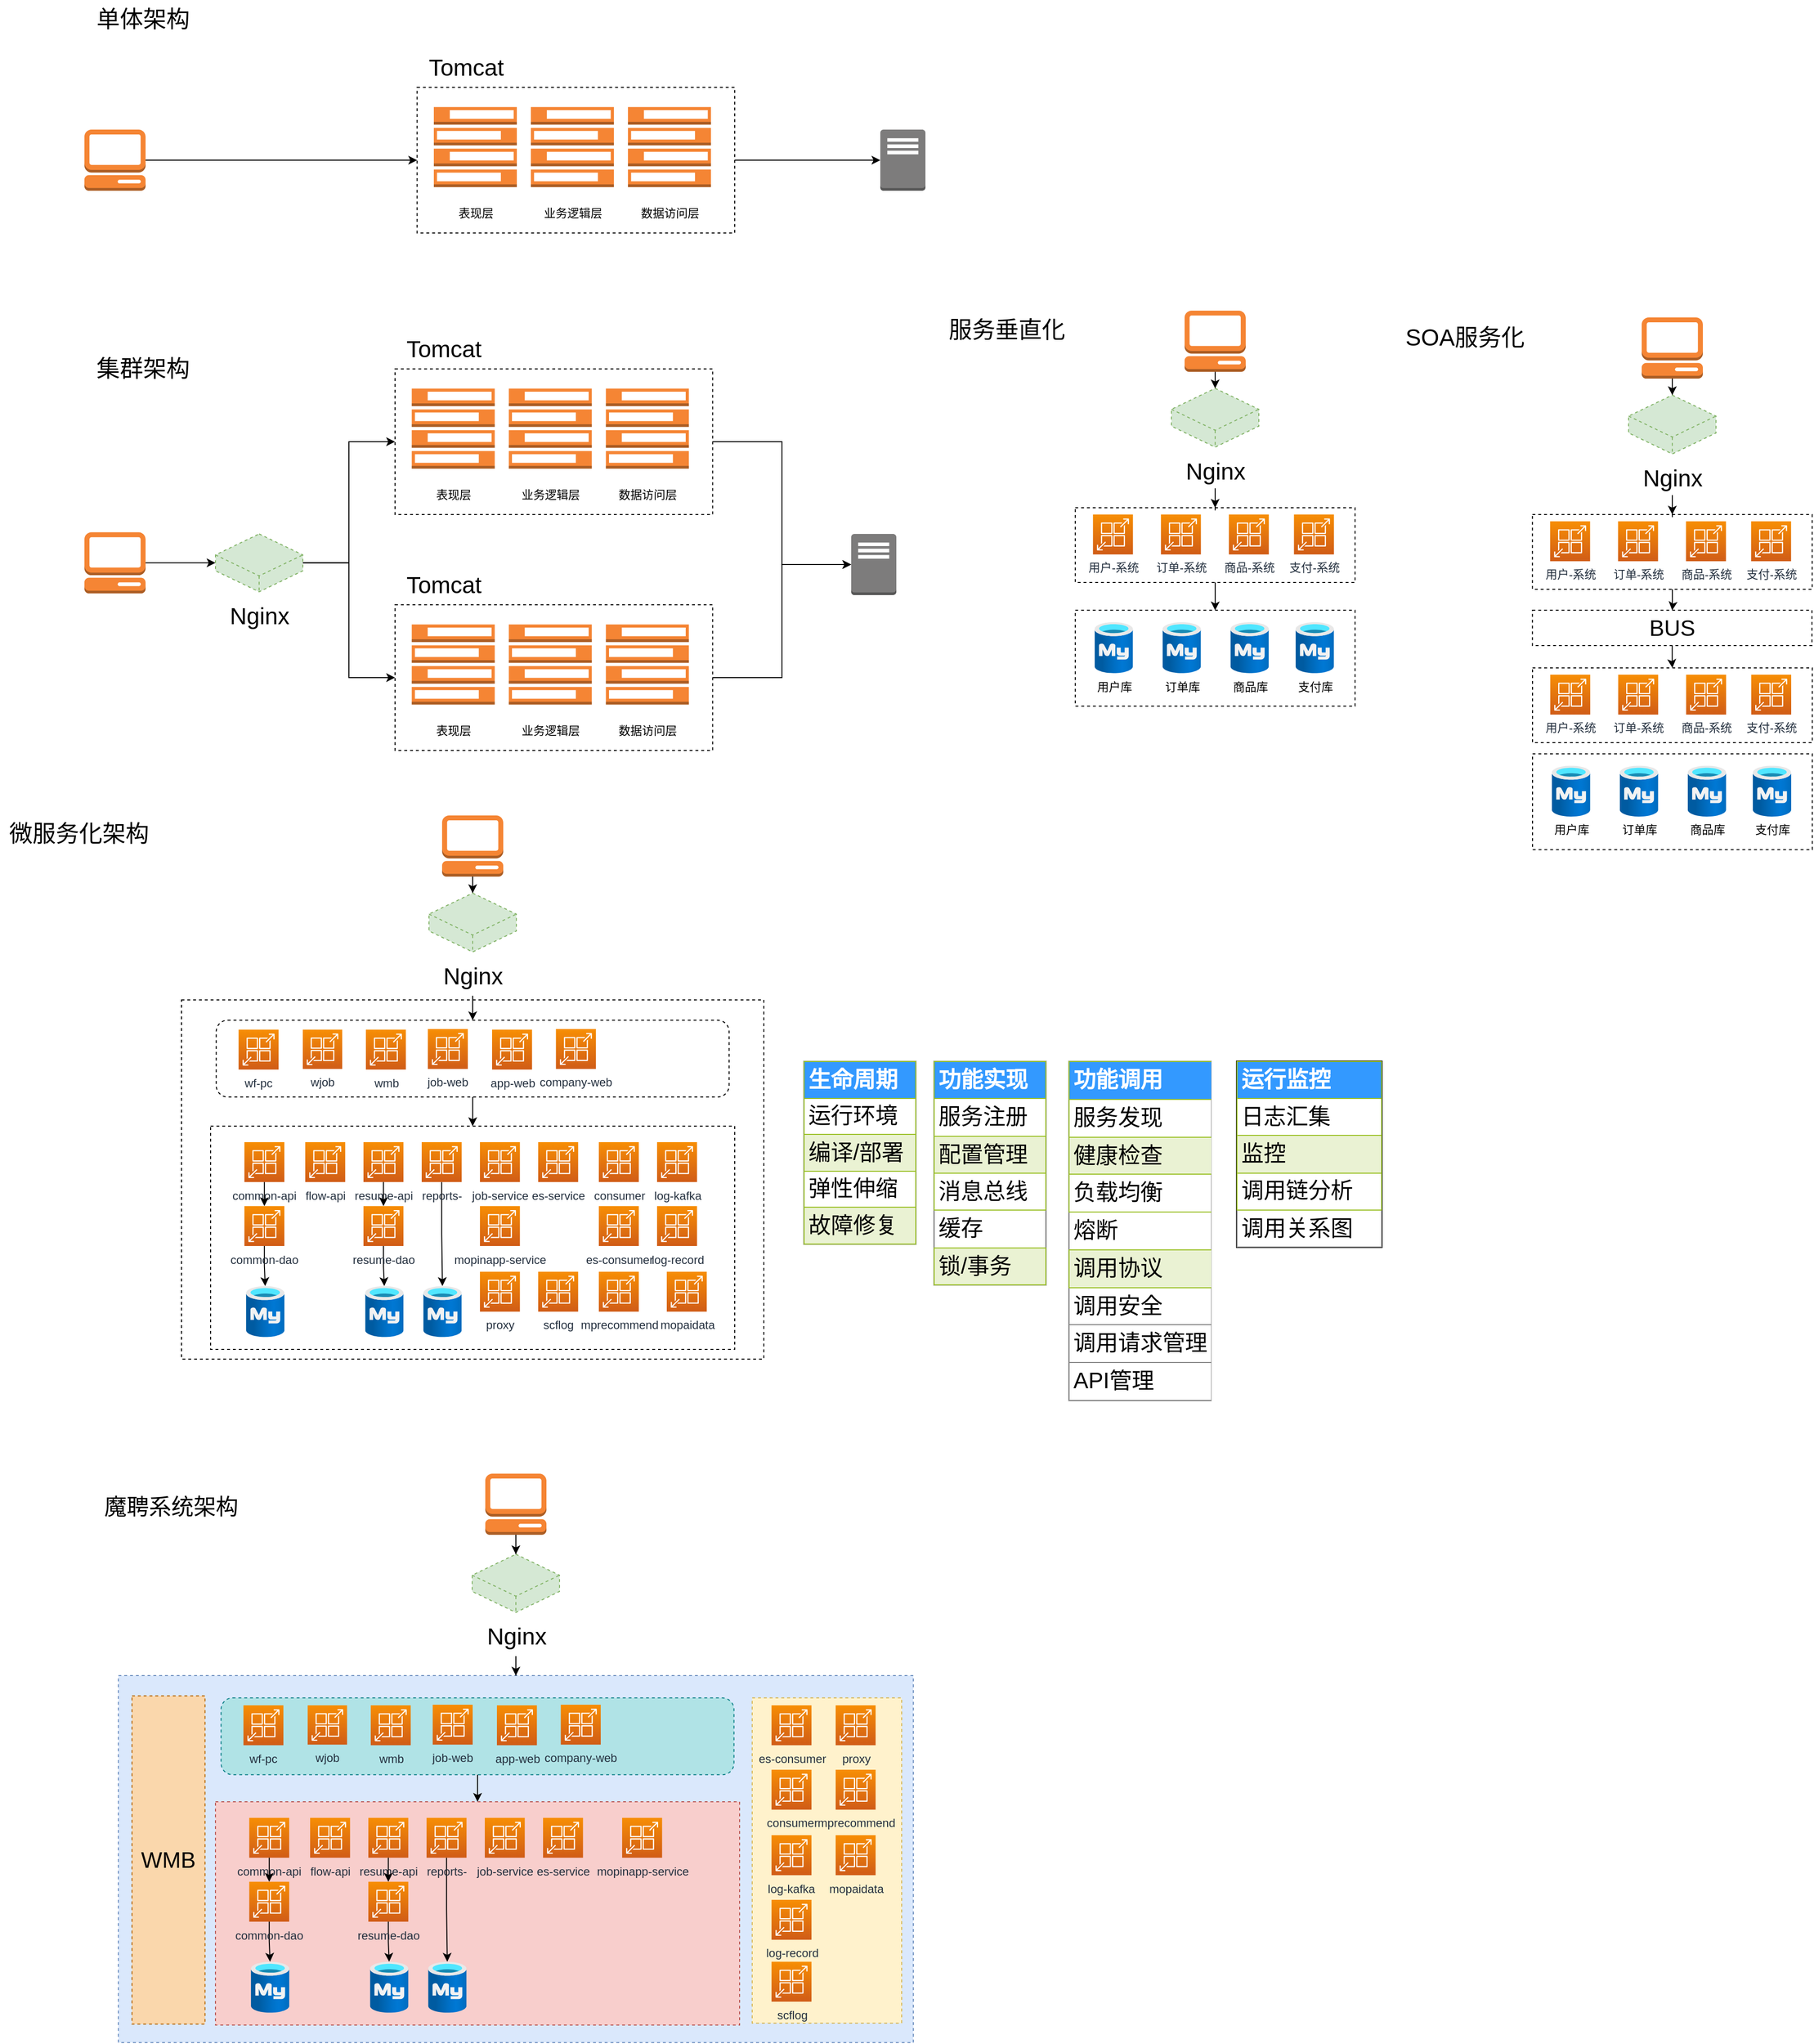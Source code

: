 <mxfile version="20.2.3" type="github">
  <diagram id="OBwVd87PNqXVU-20cUN8" name="第 1 页">
    <mxGraphModel dx="1442" dy="600" grid="0" gridSize="10" guides="1" tooltips="1" connect="1" arrows="1" fold="1" page="0" pageScale="1" pageWidth="827" pageHeight="1169" math="0" shadow="0">
      <root>
        <mxCell id="0" />
        <mxCell id="1" parent="0" />
        <mxCell id="6fk8jtM4NUlbJC3L4ksu-1" value="·" style="rounded=0;whiteSpace=wrap;html=1;dashed=1;fontSize=24;fillColor=#dae8fc;strokeColor=#6c8ebf;" vertex="1" parent="1">
          <mxGeometry x="-125" y="1806" width="819" height="378" as="geometry" />
        </mxCell>
        <mxCell id="6fk8jtM4NUlbJC3L4ksu-43" value="WMB" style="rounded=0;whiteSpace=wrap;html=1;dashed=1;fontSize=23;fillColor=#fad7ac;strokeColor=#b46504;" vertex="1" parent="1">
          <mxGeometry x="-111" y="1826.89" width="75.23" height="338.11" as="geometry" />
        </mxCell>
        <mxCell id="6fk8jtM4NUlbJC3L4ksu-44" value="" style="rounded=0;whiteSpace=wrap;html=1;dashed=1;fontSize=23;fillColor=#fff2cc;strokeColor=#d6b656;" vertex="1" parent="1">
          <mxGeometry x="528" y="1829" width="154" height="335" as="geometry" />
        </mxCell>
        <mxCell id="XJ9ibDvzPIqZy9BsVPSS-104" value="" style="rounded=0;whiteSpace=wrap;html=1;dashed=1;fontSize=24;" parent="1" vertex="1">
          <mxGeometry x="-60" y="1110" width="600" height="370" as="geometry" />
        </mxCell>
        <mxCell id="XJ9ibDvzPIqZy9BsVPSS-147" style="edgeStyle=orthogonalEdgeStyle;rounded=0;orthogonalLoop=1;jettySize=auto;html=1;fontSize=24;" parent="1" source="XJ9ibDvzPIqZy9BsVPSS-145" target="XJ9ibDvzPIqZy9BsVPSS-89" edge="1">
          <mxGeometry relative="1" as="geometry" />
        </mxCell>
        <mxCell id="XJ9ibDvzPIqZy9BsVPSS-145" value="" style="rounded=1;whiteSpace=wrap;html=1;dashed=1;fontSize=24;" parent="1" vertex="1">
          <mxGeometry x="-24.23" y="1130.89" width="528.45" height="79.11" as="geometry" />
        </mxCell>
        <mxCell id="XJ9ibDvzPIqZy9BsVPSS-16" style="edgeStyle=orthogonalEdgeStyle;rounded=0;orthogonalLoop=1;jettySize=auto;html=1;" parent="1" source="XJ9ibDvzPIqZy9BsVPSS-1" target="XJ9ibDvzPIqZy9BsVPSS-6" edge="1">
          <mxGeometry relative="1" as="geometry" />
        </mxCell>
        <mxCell id="XJ9ibDvzPIqZy9BsVPSS-1" value="" style="outlineConnect=0;dashed=0;verticalLabelPosition=bottom;verticalAlign=top;align=center;html=1;shape=mxgraph.aws3.management_console;fillColor=#F58534;gradientColor=none;" parent="1" vertex="1">
          <mxGeometry x="-160" y="213.5" width="63" height="63" as="geometry" />
        </mxCell>
        <mxCell id="XJ9ibDvzPIqZy9BsVPSS-14" value="" style="outlineConnect=0;dashed=0;verticalLabelPosition=bottom;verticalAlign=top;align=center;html=1;shape=mxgraph.aws3.traditional_server;fillColor=#7D7C7C;gradientColor=none;" parent="1" vertex="1">
          <mxGeometry x="660" y="213.5" width="46.5" height="63" as="geometry" />
        </mxCell>
        <mxCell id="XJ9ibDvzPIqZy9BsVPSS-19" value="" style="group" parent="1" vertex="1" connectable="0">
          <mxGeometry x="182.75" y="170" width="327.25" height="150" as="geometry" />
        </mxCell>
        <mxCell id="XJ9ibDvzPIqZy9BsVPSS-6" value="" style="rounded=0;whiteSpace=wrap;html=1;dashed=1;" parent="XJ9ibDvzPIqZy9BsVPSS-19" vertex="1">
          <mxGeometry width="327.25" height="150" as="geometry" />
        </mxCell>
        <mxCell id="XJ9ibDvzPIqZy9BsVPSS-2" value="" style="outlineConnect=0;dashed=0;verticalLabelPosition=bottom;verticalAlign=top;align=center;html=1;shape=mxgraph.aws3.forums;fillColor=#F58534;gradientColor=none;" parent="XJ9ibDvzPIqZy9BsVPSS-19" vertex="1">
          <mxGeometry x="17.25" y="20.25" width="85.5" height="82.5" as="geometry" />
        </mxCell>
        <mxCell id="XJ9ibDvzPIqZy9BsVPSS-4" value="" style="outlineConnect=0;dashed=0;verticalLabelPosition=bottom;verticalAlign=top;align=center;html=1;shape=mxgraph.aws3.forums;fillColor=#F58534;gradientColor=none;" parent="XJ9ibDvzPIqZy9BsVPSS-19" vertex="1">
          <mxGeometry x="117.25" y="20.25" width="85.5" height="82.5" as="geometry" />
        </mxCell>
        <mxCell id="XJ9ibDvzPIqZy9BsVPSS-5" value="" style="outlineConnect=0;dashed=0;verticalLabelPosition=bottom;verticalAlign=top;align=center;html=1;shape=mxgraph.aws3.forums;fillColor=#F58534;gradientColor=none;" parent="XJ9ibDvzPIqZy9BsVPSS-19" vertex="1">
          <mxGeometry x="217.25" y="20.25" width="85.5" height="82.5" as="geometry" />
        </mxCell>
        <mxCell id="XJ9ibDvzPIqZy9BsVPSS-7" value="表现层" style="text;html=1;align=center;verticalAlign=middle;resizable=0;points=[];autosize=1;strokeColor=none;fillColor=none;" parent="XJ9ibDvzPIqZy9BsVPSS-19" vertex="1">
          <mxGeometry x="30" y="115" width="60" height="30" as="geometry" />
        </mxCell>
        <mxCell id="XJ9ibDvzPIqZy9BsVPSS-8" value="业务逻辑层" style="text;html=1;align=center;verticalAlign=middle;resizable=0;points=[];autosize=1;strokeColor=none;fillColor=none;" parent="XJ9ibDvzPIqZy9BsVPSS-19" vertex="1">
          <mxGeometry x="120" y="115" width="80" height="30" as="geometry" />
        </mxCell>
        <mxCell id="XJ9ibDvzPIqZy9BsVPSS-9" value="数据访问层" style="text;html=1;align=center;verticalAlign=middle;resizable=0;points=[];autosize=1;strokeColor=none;fillColor=none;" parent="XJ9ibDvzPIqZy9BsVPSS-19" vertex="1">
          <mxGeometry x="220" y="115" width="80" height="30" as="geometry" />
        </mxCell>
        <mxCell id="XJ9ibDvzPIqZy9BsVPSS-20" style="edgeStyle=orthogonalEdgeStyle;rounded=0;orthogonalLoop=1;jettySize=auto;html=1;entryX=0;entryY=0.5;entryDx=0;entryDy=0;entryPerimeter=0;" parent="1" source="XJ9ibDvzPIqZy9BsVPSS-6" target="XJ9ibDvzPIqZy9BsVPSS-14" edge="1">
          <mxGeometry relative="1" as="geometry" />
        </mxCell>
        <mxCell id="XJ9ibDvzPIqZy9BsVPSS-22" value="Tomcat" style="text;html=1;align=center;verticalAlign=middle;resizable=0;points=[];autosize=1;strokeColor=none;fillColor=none;fontSize=24;" parent="1" vertex="1">
          <mxGeometry x="182.75" y="130" width="100" height="40" as="geometry" />
        </mxCell>
        <mxCell id="XJ9ibDvzPIqZy9BsVPSS-23" value="单体架构" style="text;html=1;align=center;verticalAlign=middle;resizable=0;points=[];autosize=1;strokeColor=none;fillColor=none;fontSize=24;" parent="1" vertex="1">
          <mxGeometry x="-160" y="80" width="120" height="40" as="geometry" />
        </mxCell>
        <mxCell id="XJ9ibDvzPIqZy9BsVPSS-57" style="edgeStyle=orthogonalEdgeStyle;rounded=0;orthogonalLoop=1;jettySize=auto;html=1;entryX=0;entryY=0.5;entryDx=0;entryDy=0;entryPerimeter=0;fontSize=24;" parent="1" source="XJ9ibDvzPIqZy9BsVPSS-25" target="XJ9ibDvzPIqZy9BsVPSS-55" edge="1">
          <mxGeometry relative="1" as="geometry" />
        </mxCell>
        <mxCell id="XJ9ibDvzPIqZy9BsVPSS-25" value="" style="outlineConnect=0;dashed=0;verticalLabelPosition=bottom;verticalAlign=top;align=center;html=1;shape=mxgraph.aws3.management_console;fillColor=#F58534;gradientColor=none;" parent="1" vertex="1">
          <mxGeometry x="-160" y="628.3" width="63" height="63" as="geometry" />
        </mxCell>
        <mxCell id="XJ9ibDvzPIqZy9BsVPSS-37" value="" style="group" parent="1" vertex="1" connectable="0">
          <mxGeometry x="160" y="420" width="327.25" height="190" as="geometry" />
        </mxCell>
        <mxCell id="XJ9ibDvzPIqZy9BsVPSS-27" value="" style="group" parent="XJ9ibDvzPIqZy9BsVPSS-37" vertex="1" connectable="0">
          <mxGeometry y="40" width="327.25" height="150" as="geometry" />
        </mxCell>
        <mxCell id="XJ9ibDvzPIqZy9BsVPSS-28" value="" style="rounded=0;whiteSpace=wrap;html=1;dashed=1;" parent="XJ9ibDvzPIqZy9BsVPSS-27" vertex="1">
          <mxGeometry width="327.25" height="150" as="geometry" />
        </mxCell>
        <mxCell id="XJ9ibDvzPIqZy9BsVPSS-29" value="" style="outlineConnect=0;dashed=0;verticalLabelPosition=bottom;verticalAlign=top;align=center;html=1;shape=mxgraph.aws3.forums;fillColor=#F58534;gradientColor=none;" parent="XJ9ibDvzPIqZy9BsVPSS-27" vertex="1">
          <mxGeometry x="17.25" y="20.25" width="85.5" height="82.5" as="geometry" />
        </mxCell>
        <mxCell id="XJ9ibDvzPIqZy9BsVPSS-30" value="" style="outlineConnect=0;dashed=0;verticalLabelPosition=bottom;verticalAlign=top;align=center;html=1;shape=mxgraph.aws3.forums;fillColor=#F58534;gradientColor=none;" parent="XJ9ibDvzPIqZy9BsVPSS-27" vertex="1">
          <mxGeometry x="117.25" y="20.25" width="85.5" height="82.5" as="geometry" />
        </mxCell>
        <mxCell id="XJ9ibDvzPIqZy9BsVPSS-31" value="" style="outlineConnect=0;dashed=0;verticalLabelPosition=bottom;verticalAlign=top;align=center;html=1;shape=mxgraph.aws3.forums;fillColor=#F58534;gradientColor=none;" parent="XJ9ibDvzPIqZy9BsVPSS-27" vertex="1">
          <mxGeometry x="217.25" y="20.25" width="85.5" height="82.5" as="geometry" />
        </mxCell>
        <mxCell id="XJ9ibDvzPIqZy9BsVPSS-32" value="表现层" style="text;html=1;align=center;verticalAlign=middle;resizable=0;points=[];autosize=1;strokeColor=none;fillColor=none;" parent="XJ9ibDvzPIqZy9BsVPSS-27" vertex="1">
          <mxGeometry x="30" y="115" width="60" height="30" as="geometry" />
        </mxCell>
        <mxCell id="XJ9ibDvzPIqZy9BsVPSS-33" value="业务逻辑层" style="text;html=1;align=center;verticalAlign=middle;resizable=0;points=[];autosize=1;strokeColor=none;fillColor=none;" parent="XJ9ibDvzPIqZy9BsVPSS-27" vertex="1">
          <mxGeometry x="120" y="115" width="80" height="30" as="geometry" />
        </mxCell>
        <mxCell id="XJ9ibDvzPIqZy9BsVPSS-34" value="数据访问层" style="text;html=1;align=center;verticalAlign=middle;resizable=0;points=[];autosize=1;strokeColor=none;fillColor=none;" parent="XJ9ibDvzPIqZy9BsVPSS-27" vertex="1">
          <mxGeometry x="220" y="115" width="80" height="30" as="geometry" />
        </mxCell>
        <mxCell id="XJ9ibDvzPIqZy9BsVPSS-36" value="Tomcat" style="text;html=1;align=center;verticalAlign=middle;resizable=0;points=[];autosize=1;strokeColor=none;fillColor=none;fontSize=24;" parent="XJ9ibDvzPIqZy9BsVPSS-37" vertex="1">
          <mxGeometry width="100" height="40" as="geometry" />
        </mxCell>
        <mxCell id="XJ9ibDvzPIqZy9BsVPSS-38" value="" style="group" parent="1" vertex="1" connectable="0">
          <mxGeometry x="160" y="663" width="327.25" height="190" as="geometry" />
        </mxCell>
        <mxCell id="XJ9ibDvzPIqZy9BsVPSS-39" value="" style="group" parent="XJ9ibDvzPIqZy9BsVPSS-38" vertex="1" connectable="0">
          <mxGeometry y="40" width="327.25" height="150" as="geometry" />
        </mxCell>
        <mxCell id="XJ9ibDvzPIqZy9BsVPSS-40" value="" style="rounded=0;whiteSpace=wrap;html=1;dashed=1;" parent="XJ9ibDvzPIqZy9BsVPSS-39" vertex="1">
          <mxGeometry width="327.25" height="150" as="geometry" />
        </mxCell>
        <mxCell id="XJ9ibDvzPIqZy9BsVPSS-41" value="" style="outlineConnect=0;dashed=0;verticalLabelPosition=bottom;verticalAlign=top;align=center;html=1;shape=mxgraph.aws3.forums;fillColor=#F58534;gradientColor=none;" parent="XJ9ibDvzPIqZy9BsVPSS-39" vertex="1">
          <mxGeometry x="17.25" y="20.25" width="85.5" height="82.5" as="geometry" />
        </mxCell>
        <mxCell id="XJ9ibDvzPIqZy9BsVPSS-42" value="&lt;span style=&quot;color: rgba(0, 0, 0, 0); font-family: monospace; font-size: 0px; text-align: start;&quot;&gt;%3CmxGraphModel%3E%3Croot%3E%3CmxCell%20id%3D%220%22%2F%3E%3CmxCell%20id%3D%221%22%20parent%3D%220%22%2F%3E%3CmxCell%20id%3D%222%22%20style%3D%22edgeStyle%3DorthogonalEdgeStyle%3Brounded%3D0%3BorthogonalLoop%3D1%3BjettySize%3Dauto%3Bhtml%3D1%3BentryX%3D0.5%3BentryY%3D0%3BentryDx%3D0%3BentryDy%3D0%3BentryPerimeter%3D0%3BfontSize%3D24%3B%22%20edge%3D%221%22%20source%3D%223%22%20target%3D%225%22%20parent%3D%221%22%3E%3CmxGeometry%20relative%3D%221%22%20as%3D%22geometry%22%2F%3E%3C%2FmxCell%3E%3CmxCell%20id%3D%223%22%20value%3D%22%22%20style%3D%22outlineConnect%3D0%3Bdashed%3D0%3BverticalLabelPosition%3Dbottom%3BverticalAlign%3Dtop%3Balign%3Dcenter%3Bhtml%3D1%3Bshape%3Dmxgraph.aws3.management_console%3BfillColor%3D%23F58534%3BgradientColor%3Dnone%3B%22%20vertex%3D%221%22%20parent%3D%221%22%3E%3CmxGeometry%20x%3D%22208.5%22%20y%3D%22920%22%20width%3D%2263%22%20height%3D%2263%22%20as%3D%22geometry%22%2F%3E%3C%2FmxCell%3E%3CmxCell%20id%3D%224%22%20value%3D%22%22%20style%3D%22group%22%20vertex%3D%221%22%20connectable%3D%220%22%20parent%3D%221%22%3E%3CmxGeometry%20x%3D%22195%22%20y%3D%221000%22%20width%3D%2290%22%20height%3D%2290%22%20as%3D%22geometry%22%2F%3E%3C%2FmxCell%3E%3CmxCell%20id%3D%225%22%20value%3D%22%22%20style%3D%22html%3D1%3BwhiteSpace%3Dwrap%3Bshape%3DisoCube2%3BbackgroundOutline%3D1%3BisoAngle%3D15%3Bdashed%3D1%3BfontSize%3D24%3BfillColor%3D%23d5e8d4%3BstrokeColor%3D%2382b366%3B%22%20vertex%3D%221%22%20parent%3D%224%22%3E%3CmxGeometry%20width%3D%2290%22%20height%3D%2260.606%22%20as%3D%22geometry%22%2F%3E%3C%2FmxCell%3E%3CmxCell%20id%3D%226%22%20value%3D%22Nginx%22%20style%3D%22text%3Bhtml%3D1%3Balign%3Dcenter%3BverticalAlign%3Dmiddle%3Bresizable%3D0%3Bpoints%3D%5B%5D%3Bautosize%3D1%3BstrokeColor%3Dnone%3BfillColor%3Dnone%3BfontSize%3D24%3B%22%20vertex%3D%221%22%20parent%3D%224%22%3E%3CmxGeometry%20x%3D%225%22%20y%3D%2265.758%22%20width%3D%2280%22%20height%3D%2240%22%20as%3D%22geometry%22%2F%3E%3C%2FmxCell%3E%3C%2Froot%3E%3C%2FmxGraphModel%3E&lt;/span&gt;&lt;span style=&quot;color: rgba(0, 0, 0, 0); font-family: monospace; font-size: 0px; text-align: start;&quot;&gt;%3CmxGraphModel%3E%3Croot%3E%3CmxCell%20id%3D%220%22%2F%3E%3CmxCell%20id%3D%221%22%20parent%3D%220%22%2F%3E%3CmxCell%20id%3D%222%22%20style%3D%22edgeStyle%3DorthogonalEdgeStyle%3Brounded%3D0%3BorthogonalLoop%3D1%3BjettySize%3Dauto%3Bhtml%3D1%3BentryX%3D0.5%3BentryY%3D0%3BentryDx%3D0%3BentryDy%3D0%3BentryPerimeter%3D0%3BfontSize%3D24%3B%22%20edge%3D%221%22%20source%3D%223%22%20target%3D%225%22%20parent%3D%221%22%3E%3CmxGeometry%20relative%3D%221%22%20as%3D%22geometry%22%2F%3E%3C%2FmxCell%3E%3CmxCell%20id%3D%223%22%20value%3D%22%22%20style%3D%22outlineConnect%3D0%3Bdashed%3D0%3BverticalLabelPosition%3Dbottom%3BverticalAlign%3Dtop%3Balign%3Dcenter%3Bhtml%3D1%3Bshape%3Dmxgraph.aws3.management_console%3BfillColor%3D%23F58534%3BgradientColor%3Dnone%3B%22%20vertex%3D%221%22%20parent%3D%221%22%3E%3CmxGeometry%20x%3D%22208.5%22%20y%3D%22920%22%20width%3D%2263%22%20height%3D%2263%22%20as%3D%22geometry%22%2F%3E%3C%2FmxCell%3E%3CmxCell%20id%3D%224%22%20value%3D%22%22%20style%3D%22group%22%20vertex%3D%221%22%20connectable%3D%220%22%20parent%3D%221%22%3E%3CmxGeometry%20x%3D%22195%22%20y%3D%221000%22%20width%3D%2290%22%20height%3D%2290%22%20as%3D%22geometry%22%2F%3E%3C%2FmxCell%3E%3CmxCell%20id%3D%225%22%20value%3D%22%22%20style%3D%22html%3D1%3BwhiteSpace%3Dwrap%3Bshape%3DisoCube2%3BbackgroundOutline%3D1%3BisoAngle%3D15%3Bdashed%3D1%3BfontSize%3D24%3BfillColor%3D%23d5e8d4%3BstrokeColor%3D%2382b366%3B%22%20vertex%3D%221%22%20parent%3D%224%22%3E%3CmxGeometry%20width%3D%2290%22%20height%3D%2260.606%22%20as%3D%22geometry%22%2F%3E%3C%2FmxCell%3E%3CmxCell%20id%3D%226%22%20value%3D%22Nginx%22%20style%3D%22text%3Bhtml%3D1%3Balign%3Dcenter%3BverticalAlign%3Dmiddle%3Bresizable%3D0%3Bpoints%3D%5B%5D%3Bautosize%3D1%3BstrokeColor%3Dnone%3BfillColor%3Dnone%3BfontSize%3D24%3B%22%20vertex%3D%221%22%20parent%3D%224%22%3E%3CmxGeometry%20x%3D%225%22%20y%3D%2265.758%22%20width%3D%2280%22%20height%3D%2240%22%20as%3D%22geometry%22%2F%3E%3C%2FmxCell%3E%3C%2Froot%3E%3C%2FmxGraphModel%3E&lt;/span&gt;" style="outlineConnect=0;dashed=0;verticalLabelPosition=bottom;verticalAlign=top;align=center;html=1;shape=mxgraph.aws3.forums;fillColor=#F58534;gradientColor=none;" parent="XJ9ibDvzPIqZy9BsVPSS-39" vertex="1">
          <mxGeometry x="117.25" y="20.25" width="85.5" height="82.5" as="geometry" />
        </mxCell>
        <mxCell id="XJ9ibDvzPIqZy9BsVPSS-43" value="" style="outlineConnect=0;dashed=0;verticalLabelPosition=bottom;verticalAlign=top;align=center;html=1;shape=mxgraph.aws3.forums;fillColor=#F58534;gradientColor=none;" parent="XJ9ibDvzPIqZy9BsVPSS-39" vertex="1">
          <mxGeometry x="217.25" y="20.25" width="85.5" height="82.5" as="geometry" />
        </mxCell>
        <mxCell id="XJ9ibDvzPIqZy9BsVPSS-44" value="表现层" style="text;html=1;align=center;verticalAlign=middle;resizable=0;points=[];autosize=1;strokeColor=none;fillColor=none;" parent="XJ9ibDvzPIqZy9BsVPSS-39" vertex="1">
          <mxGeometry x="30" y="115" width="60" height="30" as="geometry" />
        </mxCell>
        <mxCell id="XJ9ibDvzPIqZy9BsVPSS-45" value="业务逻辑层" style="text;html=1;align=center;verticalAlign=middle;resizable=0;points=[];autosize=1;strokeColor=none;fillColor=none;" parent="XJ9ibDvzPIqZy9BsVPSS-39" vertex="1">
          <mxGeometry x="120" y="115" width="80" height="30" as="geometry" />
        </mxCell>
        <mxCell id="XJ9ibDvzPIqZy9BsVPSS-46" value="数据访问层" style="text;html=1;align=center;verticalAlign=middle;resizable=0;points=[];autosize=1;strokeColor=none;fillColor=none;" parent="XJ9ibDvzPIqZy9BsVPSS-39" vertex="1">
          <mxGeometry x="220" y="115" width="80" height="30" as="geometry" />
        </mxCell>
        <mxCell id="XJ9ibDvzPIqZy9BsVPSS-47" value="Tomcat" style="text;html=1;align=center;verticalAlign=middle;resizable=0;points=[];autosize=1;strokeColor=none;fillColor=none;fontSize=24;" parent="XJ9ibDvzPIqZy9BsVPSS-38" vertex="1">
          <mxGeometry width="100" height="40" as="geometry" />
        </mxCell>
        <mxCell id="XJ9ibDvzPIqZy9BsVPSS-49" value="" style="outlineConnect=0;dashed=0;verticalLabelPosition=bottom;verticalAlign=top;align=center;html=1;shape=mxgraph.aws3.traditional_server;fillColor=#7D7C7C;gradientColor=none;" parent="1" vertex="1">
          <mxGeometry x="630" y="630" width="46.5" height="63" as="geometry" />
        </mxCell>
        <mxCell id="XJ9ibDvzPIqZy9BsVPSS-51" style="edgeStyle=orthogonalEdgeStyle;rounded=0;orthogonalLoop=1;jettySize=auto;html=1;entryX=0;entryY=0.5;entryDx=0;entryDy=0;entryPerimeter=0;fontSize=24;" parent="1" source="XJ9ibDvzPIqZy9BsVPSS-40" target="XJ9ibDvzPIqZy9BsVPSS-49" edge="1">
          <mxGeometry relative="1" as="geometry" />
        </mxCell>
        <mxCell id="XJ9ibDvzPIqZy9BsVPSS-53" style="edgeStyle=orthogonalEdgeStyle;rounded=0;orthogonalLoop=1;jettySize=auto;html=1;entryX=0;entryY=0.5;entryDx=0;entryDy=0;entryPerimeter=0;fontSize=24;" parent="1" source="XJ9ibDvzPIqZy9BsVPSS-28" target="XJ9ibDvzPIqZy9BsVPSS-49" edge="1">
          <mxGeometry relative="1" as="geometry" />
        </mxCell>
        <mxCell id="XJ9ibDvzPIqZy9BsVPSS-58" style="edgeStyle=orthogonalEdgeStyle;rounded=0;orthogonalLoop=1;jettySize=auto;html=1;entryX=0;entryY=0.5;entryDx=0;entryDy=0;fontSize=24;" parent="1" source="XJ9ibDvzPIqZy9BsVPSS-55" target="XJ9ibDvzPIqZy9BsVPSS-28" edge="1">
          <mxGeometry relative="1" as="geometry" />
        </mxCell>
        <mxCell id="XJ9ibDvzPIqZy9BsVPSS-60" value="集群架构" style="text;html=1;align=center;verticalAlign=middle;resizable=0;points=[];autosize=1;strokeColor=none;fillColor=none;fontSize=24;" parent="1" vertex="1">
          <mxGeometry x="-160" y="440" width="120" height="40" as="geometry" />
        </mxCell>
        <mxCell id="XJ9ibDvzPIqZy9BsVPSS-63" value="微服务化架构" style="text;html=1;align=center;verticalAlign=middle;resizable=0;points=[];autosize=1;strokeColor=none;fillColor=none;fontSize=24;" parent="1" vertex="1">
          <mxGeometry x="-247" y="918" width="162" height="41" as="geometry" />
        </mxCell>
        <mxCell id="XJ9ibDvzPIqZy9BsVPSS-71" style="edgeStyle=orthogonalEdgeStyle;rounded=0;orthogonalLoop=1;jettySize=auto;html=1;entryX=0.5;entryY=0;entryDx=0;entryDy=0;entryPerimeter=0;fontSize=24;" parent="1" source="XJ9ibDvzPIqZy9BsVPSS-64" target="XJ9ibDvzPIqZy9BsVPSS-69" edge="1">
          <mxGeometry relative="1" as="geometry" />
        </mxCell>
        <mxCell id="XJ9ibDvzPIqZy9BsVPSS-64" value="" style="outlineConnect=0;dashed=0;verticalLabelPosition=bottom;verticalAlign=top;align=center;html=1;shape=mxgraph.aws3.management_console;fillColor=#F58534;gradientColor=none;" parent="1" vertex="1">
          <mxGeometry x="208.5" y="920" width="63" height="63" as="geometry" />
        </mxCell>
        <mxCell id="XJ9ibDvzPIqZy9BsVPSS-66" value="" style="group" parent="1" vertex="1" connectable="0">
          <mxGeometry x="-25" y="630" width="90" height="88.5" as="geometry" />
        </mxCell>
        <mxCell id="XJ9ibDvzPIqZy9BsVPSS-55" value="" style="html=1;whiteSpace=wrap;shape=isoCube2;backgroundOutline=1;isoAngle=15;dashed=1;fontSize=24;fillColor=#d5e8d4;strokeColor=#82b366;" parent="XJ9ibDvzPIqZy9BsVPSS-66" vertex="1">
          <mxGeometry width="90" height="59.596" as="geometry" />
        </mxCell>
        <mxCell id="XJ9ibDvzPIqZy9BsVPSS-56" value="Nginx" style="text;html=1;align=center;verticalAlign=middle;resizable=0;points=[];autosize=1;strokeColor=none;fillColor=none;fontSize=24;" parent="XJ9ibDvzPIqZy9BsVPSS-66" vertex="1">
          <mxGeometry x="5" y="64.662" width="80" height="40" as="geometry" />
        </mxCell>
        <mxCell id="XJ9ibDvzPIqZy9BsVPSS-68" value="" style="group" parent="1" vertex="1" connectable="0">
          <mxGeometry x="195" y="1000" width="90" height="90" as="geometry" />
        </mxCell>
        <mxCell id="XJ9ibDvzPIqZy9BsVPSS-69" value="" style="html=1;whiteSpace=wrap;shape=isoCube2;backgroundOutline=1;isoAngle=15;dashed=1;fontSize=24;fillColor=#d5e8d4;strokeColor=#82b366;" parent="XJ9ibDvzPIqZy9BsVPSS-68" vertex="1">
          <mxGeometry width="90" height="60.606" as="geometry" />
        </mxCell>
        <mxCell id="XJ9ibDvzPIqZy9BsVPSS-70" value="Nginx" style="text;html=1;align=center;verticalAlign=middle;resizable=0;points=[];autosize=1;strokeColor=none;fillColor=none;fontSize=24;" parent="XJ9ibDvzPIqZy9BsVPSS-68" vertex="1">
          <mxGeometry x="5" y="65.758" width="80" height="40" as="geometry" />
        </mxCell>
        <mxCell id="XJ9ibDvzPIqZy9BsVPSS-78" style="edgeStyle=orthogonalEdgeStyle;rounded=0;orthogonalLoop=1;jettySize=auto;html=1;entryX=0;entryY=0.5;entryDx=0;entryDy=0;fontSize=24;" parent="1" source="XJ9ibDvzPIqZy9BsVPSS-55" target="XJ9ibDvzPIqZy9BsVPSS-40" edge="1">
          <mxGeometry relative="1" as="geometry" />
        </mxCell>
        <mxCell id="XJ9ibDvzPIqZy9BsVPSS-100" value="" style="group" parent="1" vertex="1" connectable="0">
          <mxGeometry x="-30" y="1240" width="540" height="280" as="geometry" />
        </mxCell>
        <mxCell id="XJ9ibDvzPIqZy9BsVPSS-89" value="" style="rounded=0;whiteSpace=wrap;html=1;dashed=1;fontSize=24;" parent="XJ9ibDvzPIqZy9BsVPSS-100" vertex="1">
          <mxGeometry width="540" height="230" as="geometry" />
        </mxCell>
        <mxCell id="XJ9ibDvzPIqZy9BsVPSS-82" value="common-api" style="sketch=0;points=[[0,0,0],[0.25,0,0],[0.5,0,0],[0.75,0,0],[1,0,0],[0,1,0],[0.25,1,0],[0.5,1,0],[0.75,1,0],[1,1,0],[0,0.25,0],[0,0.5,0],[0,0.75,0],[1,0.25,0],[1,0.5,0],[1,0.75,0]];outlineConnect=0;fontColor=#232F3E;gradientColor=#F78E04;gradientDirection=north;fillColor=#D05C17;strokeColor=#ffffff;dashed=0;verticalLabelPosition=bottom;verticalAlign=top;align=center;html=1;fontSize=12;fontStyle=0;aspect=fixed;shape=mxgraph.aws4.resourceIcon;resIcon=mxgraph.aws4.app_runner;" parent="XJ9ibDvzPIqZy9BsVPSS-100" vertex="1">
          <mxGeometry x="34.8" y="16.471" width="41.176" height="41.176" as="geometry" />
        </mxCell>
        <mxCell id="XJ9ibDvzPIqZy9BsVPSS-87" value="flow-api" style="sketch=0;points=[[0,0,0],[0.25,0,0],[0.5,0,0],[0.75,0,0],[1,0,0],[0,1,0],[0.25,1,0],[0.5,1,0],[0.75,1,0],[1,1,0],[0,0.25,0],[0,0.5,0],[0,0.75,0],[1,0.25,0],[1,0.5,0],[1,0.75,0]];outlineConnect=0;fontColor=#232F3E;gradientColor=#F78E04;gradientDirection=north;fillColor=#D05C17;strokeColor=#ffffff;dashed=0;verticalLabelPosition=bottom;verticalAlign=top;align=center;html=1;fontSize=12;fontStyle=0;aspect=fixed;shape=mxgraph.aws4.resourceIcon;resIcon=mxgraph.aws4.app_runner;" parent="XJ9ibDvzPIqZy9BsVPSS-100" vertex="1">
          <mxGeometry x="97.5" y="16.471" width="41.176" height="41.176" as="geometry" />
        </mxCell>
        <mxCell id="XJ9ibDvzPIqZy9BsVPSS-88" value="resume-api" style="sketch=0;points=[[0,0,0],[0.25,0,0],[0.5,0,0],[0.75,0,0],[1,0,0],[0,1,0],[0.25,1,0],[0.5,1,0],[0.75,1,0],[1,1,0],[0,0.25,0],[0,0.5,0],[0,0.75,0],[1,0.25,0],[1,0.5,0],[1,0.75,0]];outlineConnect=0;fontColor=#232F3E;gradientColor=#F78E04;gradientDirection=north;fillColor=#D05C17;strokeColor=#ffffff;dashed=0;verticalLabelPosition=bottom;verticalAlign=top;align=center;html=1;fontSize=12;fontStyle=0;aspect=fixed;shape=mxgraph.aws4.resourceIcon;resIcon=mxgraph.aws4.app_runner;" parent="XJ9ibDvzPIqZy9BsVPSS-100" vertex="1">
          <mxGeometry x="157.5" y="16.471" width="41.176" height="41.176" as="geometry" />
        </mxCell>
        <mxCell id="XJ9ibDvzPIqZy9BsVPSS-93" value="" style="aspect=fixed;html=1;points=[];align=center;image;fontSize=12;image=img/lib/azure2/databases/Azure_Database_MySQL_Server.svg;dashed=1;" parent="XJ9ibDvzPIqZy9BsVPSS-100" vertex="1">
          <mxGeometry x="36.54" y="164.706" width="39.529" height="52.706" as="geometry" />
        </mxCell>
        <mxCell id="XJ9ibDvzPIqZy9BsVPSS-96" value="" style="aspect=fixed;html=1;points=[];align=center;image;fontSize=12;image=img/lib/azure2/databases/Azure_Database_MySQL_Server.svg;dashed=1;" parent="XJ9ibDvzPIqZy9BsVPSS-100" vertex="1">
          <mxGeometry x="159.24" y="164.706" width="39.529" height="52.706" as="geometry" />
        </mxCell>
        <mxCell id="XJ9ibDvzPIqZy9BsVPSS-109" style="edgeStyle=orthogonalEdgeStyle;rounded=0;orthogonalLoop=1;jettySize=auto;html=1;fontSize=24;" parent="XJ9ibDvzPIqZy9BsVPSS-100" source="XJ9ibDvzPIqZy9BsVPSS-107" target="XJ9ibDvzPIqZy9BsVPSS-93" edge="1">
          <mxGeometry relative="1" as="geometry" />
        </mxCell>
        <mxCell id="XJ9ibDvzPIqZy9BsVPSS-107" value="common-dao" style="sketch=0;points=[[0,0,0],[0.25,0,0],[0.5,0,0],[0.75,0,0],[1,0,0],[0,1,0],[0.25,1,0],[0.5,1,0],[0.75,1,0],[1,1,0],[0,0.25,0],[0,0.5,0],[0,0.75,0],[1,0.25,0],[1,0.5,0],[1,0.75,0]];outlineConnect=0;fontColor=#232F3E;gradientColor=#F78E04;gradientDirection=north;fillColor=#D05C17;strokeColor=#ffffff;dashed=0;verticalLabelPosition=bottom;verticalAlign=top;align=center;html=1;fontSize=12;fontStyle=0;aspect=fixed;shape=mxgraph.aws4.resourceIcon;resIcon=mxgraph.aws4.app_runner;" parent="XJ9ibDvzPIqZy9BsVPSS-100" vertex="1">
          <mxGeometry x="34.8" y="82.353" width="41.176" height="41.176" as="geometry" />
        </mxCell>
        <mxCell id="XJ9ibDvzPIqZy9BsVPSS-108" value="" style="edgeStyle=orthogonalEdgeStyle;rounded=0;orthogonalLoop=1;jettySize=auto;html=1;fontSize=24;" parent="XJ9ibDvzPIqZy9BsVPSS-100" source="XJ9ibDvzPIqZy9BsVPSS-82" target="XJ9ibDvzPIqZy9BsVPSS-107" edge="1">
          <mxGeometry relative="1" as="geometry" />
        </mxCell>
        <mxCell id="XJ9ibDvzPIqZy9BsVPSS-115" style="edgeStyle=orthogonalEdgeStyle;rounded=0;orthogonalLoop=1;jettySize=auto;html=1;fontSize=24;" parent="XJ9ibDvzPIqZy9BsVPSS-100" source="XJ9ibDvzPIqZy9BsVPSS-112" target="XJ9ibDvzPIqZy9BsVPSS-96" edge="1">
          <mxGeometry relative="1" as="geometry" />
        </mxCell>
        <mxCell id="XJ9ibDvzPIqZy9BsVPSS-112" value="resume-dao" style="sketch=0;points=[[0,0,0],[0.25,0,0],[0.5,0,0],[0.75,0,0],[1,0,0],[0,1,0],[0.25,1,0],[0.5,1,0],[0.75,1,0],[1,1,0],[0,0.25,0],[0,0.5,0],[0,0.75,0],[1,0.25,0],[1,0.5,0],[1,0.75,0]];outlineConnect=0;fontColor=#232F3E;gradientColor=#F78E04;gradientDirection=north;fillColor=#D05C17;strokeColor=#ffffff;dashed=0;verticalLabelPosition=bottom;verticalAlign=top;align=center;html=1;fontSize=12;fontStyle=0;aspect=fixed;shape=mxgraph.aws4.resourceIcon;resIcon=mxgraph.aws4.app_runner;" parent="XJ9ibDvzPIqZy9BsVPSS-100" vertex="1">
          <mxGeometry x="157.5" y="82.353" width="41.176" height="41.176" as="geometry" />
        </mxCell>
        <mxCell id="XJ9ibDvzPIqZy9BsVPSS-113" value="" style="edgeStyle=orthogonalEdgeStyle;rounded=0;orthogonalLoop=1;jettySize=auto;html=1;fontSize=24;" parent="XJ9ibDvzPIqZy9BsVPSS-100" source="XJ9ibDvzPIqZy9BsVPSS-88" target="XJ9ibDvzPIqZy9BsVPSS-112" edge="1">
          <mxGeometry relative="1" as="geometry" />
        </mxCell>
        <mxCell id="XJ9ibDvzPIqZy9BsVPSS-136" style="edgeStyle=orthogonalEdgeStyle;rounded=0;orthogonalLoop=1;jettySize=auto;html=1;fontSize=24;" parent="XJ9ibDvzPIqZy9BsVPSS-100" source="XJ9ibDvzPIqZy9BsVPSS-133" target="XJ9ibDvzPIqZy9BsVPSS-135" edge="1">
          <mxGeometry relative="1" as="geometry" />
        </mxCell>
        <mxCell id="XJ9ibDvzPIqZy9BsVPSS-133" value="reports-" style="sketch=0;points=[[0,0,0],[0.25,0,0],[0.5,0,0],[0.75,0,0],[1,0,0],[0,1,0],[0.25,1,0],[0.5,1,0],[0.75,1,0],[1,1,0],[0,0.25,0],[0,0.5,0],[0,0.75,0],[1,0.25,0],[1,0.5,0],[1,0.75,0]];outlineConnect=0;fontColor=#232F3E;gradientColor=#F78E04;gradientDirection=north;fillColor=#D05C17;strokeColor=#ffffff;dashed=0;verticalLabelPosition=bottom;verticalAlign=top;align=center;html=1;fontSize=12;fontStyle=0;aspect=fixed;shape=mxgraph.aws4.resourceIcon;resIcon=mxgraph.aws4.app_runner;" parent="XJ9ibDvzPIqZy9BsVPSS-100" vertex="1">
          <mxGeometry x="217.496" y="16.471" width="41.176" height="41.176" as="geometry" />
        </mxCell>
        <mxCell id="XJ9ibDvzPIqZy9BsVPSS-135" value="" style="aspect=fixed;html=1;points=[];align=center;image;fontSize=12;image=img/lib/azure2/databases/Azure_Database_MySQL_Server.svg;dashed=1;" parent="XJ9ibDvzPIqZy9BsVPSS-100" vertex="1">
          <mxGeometry x="219.14" y="164.706" width="39.529" height="52.706" as="geometry" />
        </mxCell>
        <mxCell id="XJ9ibDvzPIqZy9BsVPSS-166" value="job-service" style="sketch=0;points=[[0,0,0],[0.25,0,0],[0.5,0,0],[0.75,0,0],[1,0,0],[0,1,0],[0.25,1,0],[0.5,1,0],[0.75,1,0],[1,1,0],[0,0.25,0],[0,0.5,0],[0,0.75,0],[1,0.25,0],[1,0.5,0],[1,0.75,0]];outlineConnect=0;fontColor=#232F3E;gradientColor=#F78E04;gradientDirection=north;fillColor=#D05C17;strokeColor=#ffffff;dashed=0;verticalLabelPosition=bottom;verticalAlign=top;align=center;html=1;fontSize=12;fontStyle=0;aspect=fixed;shape=mxgraph.aws4.resourceIcon;resIcon=mxgraph.aws4.app_runner;" parent="XJ9ibDvzPIqZy9BsVPSS-100" vertex="1">
          <mxGeometry x="277.503" y="16.471" width="41.176" height="41.176" as="geometry" />
        </mxCell>
        <mxCell id="XJ9ibDvzPIqZy9BsVPSS-174" value="es-service" style="sketch=0;points=[[0,0,0],[0.25,0,0],[0.5,0,0],[0.75,0,0],[1,0,0],[0,1,0],[0.25,1,0],[0.5,1,0],[0.75,1,0],[1,1,0],[0,0.25,0],[0,0.5,0],[0,0.75,0],[1,0.25,0],[1,0.5,0],[1,0.75,0]];outlineConnect=0;fontColor=#232F3E;gradientColor=#F78E04;gradientDirection=north;fillColor=#D05C17;strokeColor=#ffffff;dashed=0;verticalLabelPosition=bottom;verticalAlign=top;align=center;html=1;fontSize=12;fontStyle=0;aspect=fixed;shape=mxgraph.aws4.resourceIcon;resIcon=mxgraph.aws4.app_runner;" parent="XJ9ibDvzPIqZy9BsVPSS-100" vertex="1">
          <mxGeometry x="337.499" y="16.471" width="41.176" height="41.176" as="geometry" />
        </mxCell>
        <mxCell id="XJ9ibDvzPIqZy9BsVPSS-176" value="mopinapp-service" style="sketch=0;points=[[0,0,0],[0.25,0,0],[0.5,0,0],[0.75,0,0],[1,0,0],[0,1,0],[0.25,1,0],[0.5,1,0],[0.75,1,0],[1,1,0],[0,0.25,0],[0,0.5,0],[0,0.75,0],[1,0.25,0],[1,0.5,0],[1,0.75,0]];outlineConnect=0;fontColor=#232F3E;gradientColor=#F78E04;gradientDirection=north;fillColor=#D05C17;strokeColor=#ffffff;dashed=0;verticalLabelPosition=bottom;verticalAlign=top;align=center;html=1;fontSize=12;fontStyle=0;aspect=fixed;shape=mxgraph.aws4.resourceIcon;resIcon=mxgraph.aws4.app_runner;" parent="XJ9ibDvzPIqZy9BsVPSS-100" vertex="1">
          <mxGeometry x="277.506" y="82.351" width="41.176" height="41.176" as="geometry" />
        </mxCell>
        <mxCell id="XJ9ibDvzPIqZy9BsVPSS-178" value="consumer" style="sketch=0;points=[[0,0,0],[0.25,0,0],[0.5,0,0],[0.75,0,0],[1,0,0],[0,1,0],[0.25,1,0],[0.5,1,0],[0.75,1,0],[1,1,0],[0,0.25,0],[0,0.5,0],[0,0.75,0],[1,0.25,0],[1,0.5,0],[1,0.75,0]];outlineConnect=0;fontColor=#232F3E;gradientColor=#F78E04;gradientDirection=north;fillColor=#D05C17;strokeColor=#ffffff;dashed=0;verticalLabelPosition=bottom;verticalAlign=top;align=center;html=1;fontSize=12;fontStyle=0;aspect=fixed;shape=mxgraph.aws4.resourceIcon;resIcon=mxgraph.aws4.app_runner;" parent="XJ9ibDvzPIqZy9BsVPSS-100" vertex="1">
          <mxGeometry x="400.002" y="16.471" width="41.176" height="41.176" as="geometry" />
        </mxCell>
        <mxCell id="XJ9ibDvzPIqZy9BsVPSS-180" value="es-consumer" style="sketch=0;points=[[0,0,0],[0.25,0,0],[0.5,0,0],[0.75,0,0],[1,0,0],[0,1,0],[0.25,1,0],[0.5,1,0],[0.75,1,0],[1,1,0],[0,0.25,0],[0,0.5,0],[0,0.75,0],[1,0.25,0],[1,0.5,0],[1,0.75,0]];outlineConnect=0;fontColor=#232F3E;gradientColor=#F78E04;gradientDirection=north;fillColor=#D05C17;strokeColor=#ffffff;dashed=0;verticalLabelPosition=bottom;verticalAlign=top;align=center;html=1;fontSize=12;fontStyle=0;aspect=fixed;shape=mxgraph.aws4.resourceIcon;resIcon=mxgraph.aws4.app_runner;" parent="XJ9ibDvzPIqZy9BsVPSS-100" vertex="1">
          <mxGeometry x="400.002" y="82.357" width="41.176" height="41.176" as="geometry" />
        </mxCell>
        <mxCell id="XJ9ibDvzPIqZy9BsVPSS-183" value="proxy" style="sketch=0;points=[[0,0,0],[0.25,0,0],[0.5,0,0],[0.75,0,0],[1,0,0],[0,1,0],[0.25,1,0],[0.5,1,0],[0.75,1,0],[1,1,0],[0,0.25,0],[0,0.5,0],[0,0.75,0],[1,0.25,0],[1,0.5,0],[1,0.75,0]];outlineConnect=0;fontColor=#232F3E;gradientColor=#F78E04;gradientDirection=north;fillColor=#D05C17;strokeColor=#ffffff;dashed=0;verticalLabelPosition=bottom;verticalAlign=top;align=center;html=1;fontSize=12;fontStyle=0;aspect=fixed;shape=mxgraph.aws4.resourceIcon;resIcon=mxgraph.aws4.app_runner;" parent="XJ9ibDvzPIqZy9BsVPSS-100" vertex="1">
          <mxGeometry x="277.506" y="149.997" width="41.176" height="41.176" as="geometry" />
        </mxCell>
        <mxCell id="XJ9ibDvzPIqZy9BsVPSS-185" value="log-kafka" style="sketch=0;points=[[0,0,0],[0.25,0,0],[0.5,0,0],[0.75,0,0],[1,0,0],[0,1,0],[0.25,1,0],[0.5,1,0],[0.75,1,0],[1,1,0],[0,0.25,0],[0,0.5,0],[0,0.75,0],[1,0.25,0],[1,0.5,0],[1,0.75,0]];outlineConnect=0;fontColor=#232F3E;gradientColor=#F78E04;gradientDirection=north;fillColor=#D05C17;strokeColor=#ffffff;dashed=0;verticalLabelPosition=bottom;verticalAlign=top;align=center;html=1;fontSize=12;fontStyle=0;aspect=fixed;shape=mxgraph.aws4.resourceIcon;resIcon=mxgraph.aws4.app_runner;" parent="XJ9ibDvzPIqZy9BsVPSS-100" vertex="1">
          <mxGeometry x="459.999" y="16.467" width="41.176" height="41.176" as="geometry" />
        </mxCell>
        <mxCell id="XJ9ibDvzPIqZy9BsVPSS-187" value="scflog" style="sketch=0;points=[[0,0,0],[0.25,0,0],[0.5,0,0],[0.75,0,0],[1,0,0],[0,1,0],[0.25,1,0],[0.5,1,0],[0.75,1,0],[1,1,0],[0,0.25,0],[0,0.5,0],[0,0.75,0],[1,0.25,0],[1,0.5,0],[1,0.75,0]];outlineConnect=0;fontColor=#232F3E;gradientColor=#F78E04;gradientDirection=north;fillColor=#D05C17;strokeColor=#ffffff;dashed=0;verticalLabelPosition=bottom;verticalAlign=top;align=center;html=1;fontSize=12;fontStyle=0;aspect=fixed;shape=mxgraph.aws4.resourceIcon;resIcon=mxgraph.aws4.app_runner;" parent="XJ9ibDvzPIqZy9BsVPSS-100" vertex="1">
          <mxGeometry x="337.499" y="149.994" width="41.176" height="41.176" as="geometry" />
        </mxCell>
        <mxCell id="XJ9ibDvzPIqZy9BsVPSS-189" value="log-record" style="sketch=0;points=[[0,0,0],[0.25,0,0],[0.5,0,0],[0.75,0,0],[1,0,0],[0,1,0],[0.25,1,0],[0.5,1,0],[0.75,1,0],[1,1,0],[0,0.25,0],[0,0.5,0],[0,0.75,0],[1,0.25,0],[1,0.5,0],[1,0.75,0]];outlineConnect=0;fontColor=#232F3E;gradientColor=#F78E04;gradientDirection=north;fillColor=#D05C17;strokeColor=#ffffff;dashed=0;verticalLabelPosition=bottom;verticalAlign=top;align=center;html=1;fontSize=12;fontStyle=0;aspect=fixed;shape=mxgraph.aws4.resourceIcon;resIcon=mxgraph.aws4.app_runner;" parent="XJ9ibDvzPIqZy9BsVPSS-100" vertex="1">
          <mxGeometry x="459.995" y="82.354" width="41.176" height="41.176" as="geometry" />
        </mxCell>
        <mxCell id="XJ9ibDvzPIqZy9BsVPSS-191" value="mprecommend" style="sketch=0;points=[[0,0,0],[0.25,0,0],[0.5,0,0],[0.75,0,0],[1,0,0],[0,1,0],[0.25,1,0],[0.5,1,0],[0.75,1,0],[1,1,0],[0,0.25,0],[0,0.5,0],[0,0.75,0],[1,0.25,0],[1,0.5,0],[1,0.75,0]];outlineConnect=0;fontColor=#232F3E;gradientColor=#F78E04;gradientDirection=north;fillColor=#D05C17;strokeColor=#ffffff;dashed=0;verticalLabelPosition=bottom;verticalAlign=top;align=center;html=1;fontSize=12;fontStyle=0;aspect=fixed;shape=mxgraph.aws4.resourceIcon;resIcon=mxgraph.aws4.app_runner;" parent="XJ9ibDvzPIqZy9BsVPSS-100" vertex="1">
          <mxGeometry x="400.005" y="149.994" width="41.176" height="41.176" as="geometry" />
        </mxCell>
        <mxCell id="XJ9ibDvzPIqZy9BsVPSS-194" value="mopaidata&lt;br&gt;" style="sketch=0;points=[[0,0,0],[0.25,0,0],[0.5,0,0],[0.75,0,0],[1,0,0],[0,1,0],[0.25,1,0],[0.5,1,0],[0.75,1,0],[1,1,0],[0,0.25,0],[0,0.5,0],[0,0.75,0],[1,0.25,0],[1,0.5,0],[1,0.75,0]];outlineConnect=0;fontColor=#232F3E;gradientColor=#F78E04;gradientDirection=north;fillColor=#D05C17;strokeColor=#ffffff;dashed=0;verticalLabelPosition=bottom;verticalAlign=top;align=center;html=1;fontSize=12;fontStyle=0;aspect=fixed;shape=mxgraph.aws4.resourceIcon;resIcon=mxgraph.aws4.app_runner;" parent="XJ9ibDvzPIqZy9BsVPSS-100" vertex="1">
          <mxGeometry x="470.002" y="149.994" width="41.176" height="41.176" as="geometry" />
        </mxCell>
        <mxCell id="XJ9ibDvzPIqZy9BsVPSS-137" value="wf-pc" style="sketch=0;points=[[0,0,0],[0.25,0,0],[0.5,0,0],[0.75,0,0],[1,0,0],[0,1,0],[0.25,1,0],[0.5,1,0],[0.75,1,0],[1,1,0],[0,0.25,0],[0,0.5,0],[0,0.75,0],[1,0.25,0],[1,0.5,0],[1,0.75,0]];outlineConnect=0;fontColor=#232F3E;gradientColor=#F78E04;gradientDirection=north;fillColor=#D05C17;strokeColor=#ffffff;dashed=0;verticalLabelPosition=bottom;verticalAlign=top;align=center;html=1;fontSize=12;fontStyle=0;aspect=fixed;shape=mxgraph.aws4.resourceIcon;resIcon=mxgraph.aws4.app_runner;" parent="1" vertex="1">
          <mxGeometry x="-1.174" y="1140.591" width="41.176" height="41.176" as="geometry" />
        </mxCell>
        <mxCell id="XJ9ibDvzPIqZy9BsVPSS-138" value="wjob" style="sketch=0;points=[[0,0,0],[0.25,0,0],[0.5,0,0],[0.75,0,0],[1,0,0],[0,1,0],[0.25,1,0],[0.5,1,0],[0.75,1,0],[1,1,0],[0,0.25,0],[0,0.5,0],[0,0.75,0],[1,0.25,0],[1,0.5,0],[1,0.75,0]];outlineConnect=0;fontColor=#232F3E;gradientColor=#F78E04;gradientDirection=north;fillColor=#D05C17;strokeColor=#ffffff;dashed=0;verticalLabelPosition=bottom;verticalAlign=top;align=center;html=1;fontSize=12;fontStyle=0;aspect=fixed;shape=mxgraph.aws4.resourceIcon;resIcon=mxgraph.aws4.app_runner;" parent="1" vertex="1">
          <mxGeometry x="65" y="1140.59" width="40.59" height="40.59" as="geometry" />
        </mxCell>
        <mxCell id="XJ9ibDvzPIqZy9BsVPSS-140" value="wmb" style="sketch=0;points=[[0,0,0],[0.25,0,0],[0.5,0,0],[0.75,0,0],[1,0,0],[0,1,0],[0.25,1,0],[0.5,1,0],[0.75,1,0],[1,1,0],[0,0.25,0],[0,0.5,0],[0,0.75,0],[1,0.25,0],[1,0.5,0],[1,0.75,0]];outlineConnect=0;fontColor=#232F3E;gradientColor=#F78E04;gradientDirection=north;fillColor=#D05C17;strokeColor=#ffffff;dashed=0;verticalLabelPosition=bottom;verticalAlign=top;align=center;html=1;fontSize=12;fontStyle=0;aspect=fixed;shape=mxgraph.aws4.resourceIcon;resIcon=mxgraph.aws4.app_runner;" parent="1" vertex="1">
          <mxGeometry x="129.999" y="1140.591" width="41.176" height="41.176" as="geometry" />
        </mxCell>
        <mxCell id="XJ9ibDvzPIqZy9BsVPSS-146" style="edgeStyle=orthogonalEdgeStyle;rounded=0;orthogonalLoop=1;jettySize=auto;html=1;entryX=0.5;entryY=0;entryDx=0;entryDy=0;fontSize=24;" parent="1" source="XJ9ibDvzPIqZy9BsVPSS-70" target="XJ9ibDvzPIqZy9BsVPSS-145" edge="1">
          <mxGeometry relative="1" as="geometry" />
        </mxCell>
        <mxCell id="XJ9ibDvzPIqZy9BsVPSS-164" value="job-web" style="sketch=0;points=[[0,0,0],[0.25,0,0],[0.5,0,0],[0.75,0,0],[1,0,0],[0,1,0],[0.25,1,0],[0.5,1,0],[0.75,1,0],[1,1,0],[0,0.25,0],[0,0.5,0],[0,0.75,0],[1,0.25,0],[1,0.5,0],[1,0.75,0]];outlineConnect=0;fontColor=#232F3E;gradientColor=#F78E04;gradientDirection=north;fillColor=#D05C17;strokeColor=#ffffff;dashed=0;verticalLabelPosition=bottom;verticalAlign=top;align=center;html=1;fontSize=12;fontStyle=0;aspect=fixed;shape=mxgraph.aws4.resourceIcon;resIcon=mxgraph.aws4.app_runner;" parent="1" vertex="1">
          <mxGeometry x="193.823" y="1140.001" width="41.176" height="41.176" as="geometry" />
        </mxCell>
        <mxCell id="XJ9ibDvzPIqZy9BsVPSS-169" value="app-web" style="sketch=0;points=[[0,0,0],[0.25,0,0],[0.5,0,0],[0.75,0,0],[1,0,0],[0,1,0],[0.25,1,0],[0.5,1,0],[0.75,1,0],[1,1,0],[0,0.25,0],[0,0.5,0],[0,0.75,0],[1,0.25,0],[1,0.5,0],[1,0.75,0]];outlineConnect=0;fontColor=#232F3E;gradientColor=#F78E04;gradientDirection=north;fillColor=#D05C17;strokeColor=#ffffff;dashed=0;verticalLabelPosition=bottom;verticalAlign=top;align=center;html=1;fontSize=12;fontStyle=0;aspect=fixed;shape=mxgraph.aws4.resourceIcon;resIcon=mxgraph.aws4.app_runner;" parent="1" vertex="1">
          <mxGeometry x="259.999" y="1140.591" width="41.176" height="41.176" as="geometry" />
        </mxCell>
        <mxCell id="XJ9ibDvzPIqZy9BsVPSS-172" value="company-web" style="sketch=0;points=[[0,0,0],[0.25,0,0],[0.5,0,0],[0.75,0,0],[1,0,0],[0,1,0],[0.25,1,0],[0.5,1,0],[0.75,1,0],[1,1,0],[0,0.25,0],[0,0.5,0],[0,0.75,0],[1,0.25,0],[1,0.5,0],[1,0.75,0]];outlineConnect=0;fontColor=#232F3E;gradientColor=#F78E04;gradientDirection=north;fillColor=#D05C17;strokeColor=#ffffff;dashed=0;verticalLabelPosition=bottom;verticalAlign=top;align=center;html=1;fontSize=12;fontStyle=0;aspect=fixed;shape=mxgraph.aws4.resourceIcon;resIcon=mxgraph.aws4.app_runner;" parent="1" vertex="1">
          <mxGeometry x="325.786" y="1140.001" width="41.176" height="41.176" as="geometry" />
        </mxCell>
        <mxCell id="XJ9ibDvzPIqZy9BsVPSS-196" style="edgeStyle=orthogonalEdgeStyle;rounded=0;orthogonalLoop=1;jettySize=auto;html=1;entryX=0.5;entryY=0;entryDx=0;entryDy=0;entryPerimeter=0;fontSize=24;" parent="1" source="XJ9ibDvzPIqZy9BsVPSS-197" target="XJ9ibDvzPIqZy9BsVPSS-199" edge="1">
          <mxGeometry relative="1" as="geometry" />
        </mxCell>
        <mxCell id="XJ9ibDvzPIqZy9BsVPSS-197" value="" style="outlineConnect=0;dashed=0;verticalLabelPosition=bottom;verticalAlign=top;align=center;html=1;shape=mxgraph.aws3.management_console;fillColor=#F58534;gradientColor=none;" parent="1" vertex="1">
          <mxGeometry x="973.5" y="400" width="63" height="63" as="geometry" />
        </mxCell>
        <mxCell id="XJ9ibDvzPIqZy9BsVPSS-198" value="" style="group" parent="1" vertex="1" connectable="0">
          <mxGeometry x="960" y="480" width="90" height="90" as="geometry" />
        </mxCell>
        <mxCell id="XJ9ibDvzPIqZy9BsVPSS-199" value="" style="html=1;whiteSpace=wrap;shape=isoCube2;backgroundOutline=1;isoAngle=15;dashed=1;fontSize=24;fillColor=#d5e8d4;strokeColor=#82b366;" parent="XJ9ibDvzPIqZy9BsVPSS-198" vertex="1">
          <mxGeometry width="90" height="60.606" as="geometry" />
        </mxCell>
        <mxCell id="XJ9ibDvzPIqZy9BsVPSS-200" value="Nginx" style="text;html=1;align=center;verticalAlign=middle;resizable=0;points=[];autosize=1;strokeColor=none;fillColor=none;fontSize=24;" parent="XJ9ibDvzPIqZy9BsVPSS-198" vertex="1">
          <mxGeometry x="5" y="65.758" width="80" height="40" as="geometry" />
        </mxCell>
        <mxCell id="XJ9ibDvzPIqZy9BsVPSS-232" style="edgeStyle=orthogonalEdgeStyle;rounded=0;orthogonalLoop=1;jettySize=auto;html=1;entryX=0.5;entryY=0;entryDx=0;entryDy=0;fontSize=24;" parent="1" source="XJ9ibDvzPIqZy9BsVPSS-214" target="XJ9ibDvzPIqZy9BsVPSS-222" edge="1">
          <mxGeometry relative="1" as="geometry" />
        </mxCell>
        <mxCell id="XJ9ibDvzPIqZy9BsVPSS-214" value="" style="rounded=0;whiteSpace=wrap;html=1;dashed=1;fontSize=24;" parent="1" vertex="1">
          <mxGeometry x="860.88" y="603" width="288.25" height="77" as="geometry" />
        </mxCell>
        <mxCell id="XJ9ibDvzPIqZy9BsVPSS-215" value="用户-系统" style="sketch=0;points=[[0,0,0],[0.25,0,0],[0.5,0,0],[0.75,0,0],[1,0,0],[0,1,0],[0.25,1,0],[0.5,1,0],[0.75,1,0],[1,1,0],[0,0.25,0],[0,0.5,0],[0,0.75,0],[1,0.25,0],[1,0.5,0],[1,0.75,0]];outlineConnect=0;fontColor=#232F3E;gradientColor=#F78E04;gradientDirection=north;fillColor=#D05C17;strokeColor=#ffffff;dashed=0;verticalLabelPosition=bottom;verticalAlign=top;align=center;html=1;fontSize=12;fontStyle=0;aspect=fixed;shape=mxgraph.aws4.resourceIcon;resIcon=mxgraph.aws4.app_runner;" parent="1" vertex="1">
          <mxGeometry x="879.126" y="610.001" width="41.176" height="41.176" as="geometry" />
        </mxCell>
        <mxCell id="XJ9ibDvzPIqZy9BsVPSS-216" value="订单-系统" style="sketch=0;points=[[0,0,0],[0.25,0,0],[0.5,0,0],[0.75,0,0],[1,0,0],[0,1,0],[0.25,1,0],[0.5,1,0],[0.75,1,0],[1,1,0],[0,0.25,0],[0,0.5,0],[0,0.75,0],[1,0.25,0],[1,0.5,0],[1,0.75,0]];outlineConnect=0;fontColor=#232F3E;gradientColor=#F78E04;gradientDirection=north;fillColor=#D05C17;strokeColor=#ffffff;dashed=0;verticalLabelPosition=bottom;verticalAlign=top;align=center;html=1;fontSize=12;fontStyle=0;aspect=fixed;shape=mxgraph.aws4.resourceIcon;resIcon=mxgraph.aws4.app_runner;" parent="1" vertex="1">
          <mxGeometry x="949.133" y="610.001" width="41.176" height="41.176" as="geometry" />
        </mxCell>
        <mxCell id="XJ9ibDvzPIqZy9BsVPSS-218" value="商品-系统" style="sketch=0;points=[[0,0,0],[0.25,0,0],[0.5,0,0],[0.75,0,0],[1,0,0],[0,1,0],[0.25,1,0],[0.5,1,0],[0.75,1,0],[1,1,0],[0,0.25,0],[0,0.5,0],[0,0.75,0],[1,0.25,0],[1,0.5,0],[1,0.75,0]];outlineConnect=0;fontColor=#232F3E;gradientColor=#F78E04;gradientDirection=north;fillColor=#D05C17;strokeColor=#ffffff;dashed=0;verticalLabelPosition=bottom;verticalAlign=top;align=center;html=1;fontSize=12;fontStyle=0;aspect=fixed;shape=mxgraph.aws4.resourceIcon;resIcon=mxgraph.aws4.app_runner;" parent="1" vertex="1">
          <mxGeometry x="1019.129" y="610.001" width="41.176" height="41.176" as="geometry" />
        </mxCell>
        <mxCell id="XJ9ibDvzPIqZy9BsVPSS-220" value="支付-系统" style="sketch=0;points=[[0,0,0],[0.25,0,0],[0.5,0,0],[0.75,0,0],[1,0,0],[0,1,0],[0.25,1,0],[0.5,1,0],[0.75,1,0],[1,1,0],[0,0.25,0],[0,0.5,0],[0,0.75,0],[1,0.25,0],[1,0.5,0],[1,0.75,0]];outlineConnect=0;fontColor=#232F3E;gradientColor=#F78E04;gradientDirection=north;fillColor=#D05C17;strokeColor=#ffffff;dashed=0;verticalLabelPosition=bottom;verticalAlign=top;align=center;html=1;fontSize=12;fontStyle=0;aspect=fixed;shape=mxgraph.aws4.resourceIcon;resIcon=mxgraph.aws4.app_runner;" parent="1" vertex="1">
          <mxGeometry x="1086.206" y="610.001" width="41.176" height="41.176" as="geometry" />
        </mxCell>
        <mxCell id="XJ9ibDvzPIqZy9BsVPSS-222" value="" style="rounded=0;whiteSpace=wrap;html=1;dashed=1;fontSize=24;" parent="1" vertex="1">
          <mxGeometry x="860.88" y="708.65" width="288.25" height="98.7" as="geometry" />
        </mxCell>
        <mxCell id="XJ9ibDvzPIqZy9BsVPSS-225" value="用户库" style="aspect=fixed;html=1;points=[];align=center;image;fontSize=12;image=img/lib/azure2/databases/Azure_Database_MySQL_Server.svg;dashed=1;" parent="1" vertex="1">
          <mxGeometry x="880.77" y="720.796" width="39.529" height="52.706" as="geometry" />
        </mxCell>
        <mxCell id="XJ9ibDvzPIqZy9BsVPSS-226" value="订单库" style="aspect=fixed;html=1;points=[];align=center;image;fontSize=12;image=img/lib/azure2/databases/Azure_Database_MySQL_Server.svg;dashed=1;" parent="1" vertex="1">
          <mxGeometry x="950.779" y="720.796" width="39.529" height="52.706" as="geometry" />
        </mxCell>
        <mxCell id="XJ9ibDvzPIqZy9BsVPSS-228" value="商品库" style="aspect=fixed;html=1;points=[];align=center;image;fontSize=12;image=img/lib/azure2/databases/Azure_Database_MySQL_Server.svg;dashed=1;" parent="1" vertex="1">
          <mxGeometry x="1020.779" y="720.796" width="39.529" height="52.706" as="geometry" />
        </mxCell>
        <mxCell id="XJ9ibDvzPIqZy9BsVPSS-230" value="支付库" style="aspect=fixed;html=1;points=[];align=center;image;fontSize=12;image=img/lib/azure2/databases/Azure_Database_MySQL_Server.svg;dashed=1;" parent="1" vertex="1">
          <mxGeometry x="1087.848" y="720.796" width="39.529" height="52.706" as="geometry" />
        </mxCell>
        <mxCell id="XJ9ibDvzPIqZy9BsVPSS-233" value="服务垂直化" style="text;html=1;align=center;verticalAlign=middle;resizable=0;points=[];autosize=1;strokeColor=none;fillColor=none;fontSize=24;" parent="1" vertex="1">
          <mxGeometry x="720" y="400" width="140" height="40" as="geometry" />
        </mxCell>
        <mxCell id="XJ9ibDvzPIqZy9BsVPSS-234" style="edgeStyle=orthogonalEdgeStyle;rounded=0;orthogonalLoop=1;jettySize=auto;html=1;entryX=0.5;entryY=0;entryDx=0;entryDy=0;fontSize=24;" parent="1" source="XJ9ibDvzPIqZy9BsVPSS-200" target="XJ9ibDvzPIqZy9BsVPSS-214" edge="1">
          <mxGeometry relative="1" as="geometry" />
        </mxCell>
        <mxCell id="6fk8jtM4NUlbJC3L4ksu-2" style="edgeStyle=orthogonalEdgeStyle;rounded=0;orthogonalLoop=1;jettySize=auto;html=1;fontSize=24;" edge="1" parent="1" source="6fk8jtM4NUlbJC3L4ksu-3" target="6fk8jtM4NUlbJC3L4ksu-9">
          <mxGeometry relative="1" as="geometry" />
        </mxCell>
        <mxCell id="6fk8jtM4NUlbJC3L4ksu-3" value="" style="rounded=1;whiteSpace=wrap;html=1;dashed=1;fontSize=24;fillColor=#b0e3e6;strokeColor=#0e8088;" vertex="1" parent="1">
          <mxGeometry x="-19.22" y="1829" width="528.45" height="79.11" as="geometry" />
        </mxCell>
        <mxCell id="6fk8jtM4NUlbJC3L4ksu-4" style="edgeStyle=orthogonalEdgeStyle;rounded=0;orthogonalLoop=1;jettySize=auto;html=1;entryX=0.5;entryY=0;entryDx=0;entryDy=0;entryPerimeter=0;fontSize=24;" edge="1" parent="1" source="6fk8jtM4NUlbJC3L4ksu-5" target="6fk8jtM4NUlbJC3L4ksu-7">
          <mxGeometry relative="1" as="geometry" />
        </mxCell>
        <mxCell id="6fk8jtM4NUlbJC3L4ksu-5" value="" style="outlineConnect=0;dashed=0;verticalLabelPosition=bottom;verticalAlign=top;align=center;html=1;shape=mxgraph.aws3.management_console;fillColor=#F58534;gradientColor=none;" vertex="1" parent="1">
          <mxGeometry x="253" y="1598" width="63" height="63" as="geometry" />
        </mxCell>
        <mxCell id="6fk8jtM4NUlbJC3L4ksu-6" value="" style="group" vertex="1" connectable="0" parent="1">
          <mxGeometry x="228.09" y="1693" width="90" height="89" as="geometry" />
        </mxCell>
        <mxCell id="6fk8jtM4NUlbJC3L4ksu-7" value="" style="html=1;whiteSpace=wrap;shape=isoCube2;backgroundOutline=1;isoAngle=15;dashed=1;fontSize=24;fillColor=#d5e8d4;strokeColor=#82b366;" vertex="1" parent="6fk8jtM4NUlbJC3L4ksu-6">
          <mxGeometry x="11.41" y="-12" width="90" height="59.933" as="geometry" />
        </mxCell>
        <mxCell id="6fk8jtM4NUlbJC3L4ksu-8" value="Nginx" style="text;html=1;align=center;verticalAlign=middle;resizable=0;points=[];autosize=1;strokeColor=none;fillColor=none;fontSize=24;" vertex="1" parent="6fk8jtM4NUlbJC3L4ksu-6">
          <mxGeometry x="16.41" y="53.027" width="80" height="40" as="geometry" />
        </mxCell>
        <mxCell id="6fk8jtM4NUlbJC3L4ksu-9" value="" style="rounded=0;whiteSpace=wrap;html=1;dashed=1;fontSize=24;fillColor=#f8cecc;strokeColor=#b85450;" vertex="1" parent="1">
          <mxGeometry x="-25" y="1936" width="540" height="230" as="geometry" />
        </mxCell>
        <mxCell id="6fk8jtM4NUlbJC3L4ksu-10" value="common-api" style="sketch=0;points=[[0,0,0],[0.25,0,0],[0.5,0,0],[0.75,0,0],[1,0,0],[0,1,0],[0.25,1,0],[0.5,1,0],[0.75,1,0],[1,1,0],[0,0.25,0],[0,0.5,0],[0,0.75,0],[1,0.25,0],[1,0.5,0],[1,0.75,0]];outlineConnect=0;fontColor=#232F3E;gradientColor=#F78E04;gradientDirection=north;fillColor=#D05C17;strokeColor=#ffffff;dashed=0;verticalLabelPosition=bottom;verticalAlign=top;align=center;html=1;fontSize=12;fontStyle=0;aspect=fixed;shape=mxgraph.aws4.resourceIcon;resIcon=mxgraph.aws4.app_runner;" vertex="1" parent="1">
          <mxGeometry x="9.8" y="1952.471" width="41.176" height="41.176" as="geometry" />
        </mxCell>
        <mxCell id="6fk8jtM4NUlbJC3L4ksu-11" value="flow-api" style="sketch=0;points=[[0,0,0],[0.25,0,0],[0.5,0,0],[0.75,0,0],[1,0,0],[0,1,0],[0.25,1,0],[0.5,1,0],[0.75,1,0],[1,1,0],[0,0.25,0],[0,0.5,0],[0,0.75,0],[1,0.25,0],[1,0.5,0],[1,0.75,0]];outlineConnect=0;fontColor=#232F3E;gradientColor=#F78E04;gradientDirection=north;fillColor=#D05C17;strokeColor=#ffffff;dashed=0;verticalLabelPosition=bottom;verticalAlign=top;align=center;html=1;fontSize=12;fontStyle=0;aspect=fixed;shape=mxgraph.aws4.resourceIcon;resIcon=mxgraph.aws4.app_runner;" vertex="1" parent="1">
          <mxGeometry x="72.5" y="1952.471" width="41.176" height="41.176" as="geometry" />
        </mxCell>
        <mxCell id="6fk8jtM4NUlbJC3L4ksu-12" value="resume-api" style="sketch=0;points=[[0,0,0],[0.25,0,0],[0.5,0,0],[0.75,0,0],[1,0,0],[0,1,0],[0.25,1,0],[0.5,1,0],[0.75,1,0],[1,1,0],[0,0.25,0],[0,0.5,0],[0,0.75,0],[1,0.25,0],[1,0.5,0],[1,0.75,0]];outlineConnect=0;fontColor=#232F3E;gradientColor=#F78E04;gradientDirection=north;fillColor=#D05C17;strokeColor=#ffffff;dashed=0;verticalLabelPosition=bottom;verticalAlign=top;align=center;html=1;fontSize=12;fontStyle=0;aspect=fixed;shape=mxgraph.aws4.resourceIcon;resIcon=mxgraph.aws4.app_runner;" vertex="1" parent="1">
          <mxGeometry x="132.5" y="1952.471" width="41.176" height="41.176" as="geometry" />
        </mxCell>
        <mxCell id="6fk8jtM4NUlbJC3L4ksu-13" value="" style="aspect=fixed;html=1;points=[];align=center;image;fontSize=12;image=img/lib/azure2/databases/Azure_Database_MySQL_Server.svg;dashed=1;" vertex="1" parent="1">
          <mxGeometry x="11.54" y="2100.706" width="39.529" height="52.706" as="geometry" />
        </mxCell>
        <mxCell id="6fk8jtM4NUlbJC3L4ksu-14" value="" style="aspect=fixed;html=1;points=[];align=center;image;fontSize=12;image=img/lib/azure2/databases/Azure_Database_MySQL_Server.svg;dashed=1;" vertex="1" parent="1">
          <mxGeometry x="134.24" y="2100.706" width="39.529" height="52.706" as="geometry" />
        </mxCell>
        <mxCell id="6fk8jtM4NUlbJC3L4ksu-15" style="edgeStyle=orthogonalEdgeStyle;rounded=0;orthogonalLoop=1;jettySize=auto;html=1;fontSize=24;" edge="1" parent="1" source="6fk8jtM4NUlbJC3L4ksu-16" target="6fk8jtM4NUlbJC3L4ksu-13">
          <mxGeometry relative="1" as="geometry" />
        </mxCell>
        <mxCell id="6fk8jtM4NUlbJC3L4ksu-16" value="common-dao" style="sketch=0;points=[[0,0,0],[0.25,0,0],[0.5,0,0],[0.75,0,0],[1,0,0],[0,1,0],[0.25,1,0],[0.5,1,0],[0.75,1,0],[1,1,0],[0,0.25,0],[0,0.5,0],[0,0.75,0],[1,0.25,0],[1,0.5,0],[1,0.75,0]];outlineConnect=0;fontColor=#232F3E;gradientColor=#F78E04;gradientDirection=north;fillColor=#D05C17;strokeColor=#ffffff;dashed=0;verticalLabelPosition=bottom;verticalAlign=top;align=center;html=1;fontSize=12;fontStyle=0;aspect=fixed;shape=mxgraph.aws4.resourceIcon;resIcon=mxgraph.aws4.app_runner;" vertex="1" parent="1">
          <mxGeometry x="9.8" y="2018.353" width="41.176" height="41.176" as="geometry" />
        </mxCell>
        <mxCell id="6fk8jtM4NUlbJC3L4ksu-17" value="" style="edgeStyle=orthogonalEdgeStyle;rounded=0;orthogonalLoop=1;jettySize=auto;html=1;fontSize=24;" edge="1" parent="1" source="6fk8jtM4NUlbJC3L4ksu-10" target="6fk8jtM4NUlbJC3L4ksu-16">
          <mxGeometry relative="1" as="geometry" />
        </mxCell>
        <mxCell id="6fk8jtM4NUlbJC3L4ksu-18" style="edgeStyle=orthogonalEdgeStyle;rounded=0;orthogonalLoop=1;jettySize=auto;html=1;fontSize=24;" edge="1" parent="1" source="6fk8jtM4NUlbJC3L4ksu-19" target="6fk8jtM4NUlbJC3L4ksu-14">
          <mxGeometry relative="1" as="geometry" />
        </mxCell>
        <mxCell id="6fk8jtM4NUlbJC3L4ksu-19" value="resume-dao" style="sketch=0;points=[[0,0,0],[0.25,0,0],[0.5,0,0],[0.75,0,0],[1,0,0],[0,1,0],[0.25,1,0],[0.5,1,0],[0.75,1,0],[1,1,0],[0,0.25,0],[0,0.5,0],[0,0.75,0],[1,0.25,0],[1,0.5,0],[1,0.75,0]];outlineConnect=0;fontColor=#232F3E;gradientColor=#F78E04;gradientDirection=north;fillColor=#D05C17;strokeColor=#ffffff;dashed=0;verticalLabelPosition=bottom;verticalAlign=top;align=center;html=1;fontSize=12;fontStyle=0;aspect=fixed;shape=mxgraph.aws4.resourceIcon;resIcon=mxgraph.aws4.app_runner;" vertex="1" parent="1">
          <mxGeometry x="132.5" y="2018.353" width="41.176" height="41.176" as="geometry" />
        </mxCell>
        <mxCell id="6fk8jtM4NUlbJC3L4ksu-20" value="" style="edgeStyle=orthogonalEdgeStyle;rounded=0;orthogonalLoop=1;jettySize=auto;html=1;fontSize=24;" edge="1" parent="1" source="6fk8jtM4NUlbJC3L4ksu-12" target="6fk8jtM4NUlbJC3L4ksu-19">
          <mxGeometry relative="1" as="geometry" />
        </mxCell>
        <mxCell id="6fk8jtM4NUlbJC3L4ksu-21" style="edgeStyle=orthogonalEdgeStyle;rounded=0;orthogonalLoop=1;jettySize=auto;html=1;fontSize=24;" edge="1" parent="1" source="6fk8jtM4NUlbJC3L4ksu-22" target="6fk8jtM4NUlbJC3L4ksu-23">
          <mxGeometry relative="1" as="geometry" />
        </mxCell>
        <mxCell id="6fk8jtM4NUlbJC3L4ksu-22" value="reports-" style="sketch=0;points=[[0,0,0],[0.25,0,0],[0.5,0,0],[0.75,0,0],[1,0,0],[0,1,0],[0.25,1,0],[0.5,1,0],[0.75,1,0],[1,1,0],[0,0.25,0],[0,0.5,0],[0,0.75,0],[1,0.25,0],[1,0.5,0],[1,0.75,0]];outlineConnect=0;fontColor=#232F3E;gradientColor=#F78E04;gradientDirection=north;fillColor=#D05C17;strokeColor=#ffffff;dashed=0;verticalLabelPosition=bottom;verticalAlign=top;align=center;html=1;fontSize=12;fontStyle=0;aspect=fixed;shape=mxgraph.aws4.resourceIcon;resIcon=mxgraph.aws4.app_runner;" vertex="1" parent="1">
          <mxGeometry x="192.496" y="1952.471" width="41.176" height="41.176" as="geometry" />
        </mxCell>
        <mxCell id="6fk8jtM4NUlbJC3L4ksu-23" value="" style="aspect=fixed;html=1;points=[];align=center;image;fontSize=12;image=img/lib/azure2/databases/Azure_Database_MySQL_Server.svg;dashed=1;" vertex="1" parent="1">
          <mxGeometry x="194.14" y="2100.706" width="39.529" height="52.706" as="geometry" />
        </mxCell>
        <mxCell id="6fk8jtM4NUlbJC3L4ksu-24" value="job-service" style="sketch=0;points=[[0,0,0],[0.25,0,0],[0.5,0,0],[0.75,0,0],[1,0,0],[0,1,0],[0.25,1,0],[0.5,1,0],[0.75,1,0],[1,1,0],[0,0.25,0],[0,0.5,0],[0,0.75,0],[1,0.25,0],[1,0.5,0],[1,0.75,0]];outlineConnect=0;fontColor=#232F3E;gradientColor=#F78E04;gradientDirection=north;fillColor=#D05C17;strokeColor=#ffffff;dashed=0;verticalLabelPosition=bottom;verticalAlign=top;align=center;html=1;fontSize=12;fontStyle=0;aspect=fixed;shape=mxgraph.aws4.resourceIcon;resIcon=mxgraph.aws4.app_runner;" vertex="1" parent="1">
          <mxGeometry x="252.503" y="1952.471" width="41.176" height="41.176" as="geometry" />
        </mxCell>
        <mxCell id="6fk8jtM4NUlbJC3L4ksu-25" value="es-service" style="sketch=0;points=[[0,0,0],[0.25,0,0],[0.5,0,0],[0.75,0,0],[1,0,0],[0,1,0],[0.25,1,0],[0.5,1,0],[0.75,1,0],[1,1,0],[0,0.25,0],[0,0.5,0],[0,0.75,0],[1,0.25,0],[1,0.5,0],[1,0.75,0]];outlineConnect=0;fontColor=#232F3E;gradientColor=#F78E04;gradientDirection=north;fillColor=#D05C17;strokeColor=#ffffff;dashed=0;verticalLabelPosition=bottom;verticalAlign=top;align=center;html=1;fontSize=12;fontStyle=0;aspect=fixed;shape=mxgraph.aws4.resourceIcon;resIcon=mxgraph.aws4.app_runner;" vertex="1" parent="1">
          <mxGeometry x="312.499" y="1952.471" width="41.176" height="41.176" as="geometry" />
        </mxCell>
        <mxCell id="6fk8jtM4NUlbJC3L4ksu-26" value="mopinapp-service" style="sketch=0;points=[[0,0,0],[0.25,0,0],[0.5,0,0],[0.75,0,0],[1,0,0],[0,1,0],[0.25,1,0],[0.5,1,0],[0.75,1,0],[1,1,0],[0,0.25,0],[0,0.5,0],[0,0.75,0],[1,0.25,0],[1,0.5,0],[1,0.75,0]];outlineConnect=0;fontColor=#232F3E;gradientColor=#F78E04;gradientDirection=north;fillColor=#D05C17;strokeColor=#ffffff;dashed=0;verticalLabelPosition=bottom;verticalAlign=top;align=center;html=1;fontSize=12;fontStyle=0;aspect=fixed;shape=mxgraph.aws4.resourceIcon;resIcon=mxgraph.aws4.app_runner;" vertex="1" parent="1">
          <mxGeometry x="393.996" y="1952.471" width="41.176" height="41.176" as="geometry" />
        </mxCell>
        <mxCell id="6fk8jtM4NUlbJC3L4ksu-27" value="consumer" style="sketch=0;points=[[0,0,0],[0.25,0,0],[0.5,0,0],[0.75,0,0],[1,0,0],[0,1,0],[0.25,1,0],[0.5,1,0],[0.75,1,0],[1,1,0],[0,0.25,0],[0,0.5,0],[0,0.75,0],[1,0.25,0],[1,0.5,0],[1,0.75,0]];outlineConnect=0;fontColor=#232F3E;gradientColor=#F78E04;gradientDirection=north;fillColor=#D05C17;strokeColor=#ffffff;dashed=0;verticalLabelPosition=bottom;verticalAlign=top;align=center;html=1;fontSize=12;fontStyle=0;aspect=fixed;shape=mxgraph.aws4.resourceIcon;resIcon=mxgraph.aws4.app_runner;" vertex="1" parent="1">
          <mxGeometry x="547.912" y="1903.001" width="41.176" height="41.176" as="geometry" />
        </mxCell>
        <mxCell id="6fk8jtM4NUlbJC3L4ksu-28" value="es-consumer" style="sketch=0;points=[[0,0,0],[0.25,0,0],[0.5,0,0],[0.75,0,0],[1,0,0],[0,1,0],[0.25,1,0],[0.5,1,0],[0.75,1,0],[1,1,0],[0,0.25,0],[0,0.5,0],[0,0.75,0],[1,0.25,0],[1,0.5,0],[1,0.75,0]];outlineConnect=0;fontColor=#232F3E;gradientColor=#F78E04;gradientDirection=north;fillColor=#D05C17;strokeColor=#ffffff;dashed=0;verticalLabelPosition=bottom;verticalAlign=top;align=center;html=1;fontSize=12;fontStyle=0;aspect=fixed;shape=mxgraph.aws4.resourceIcon;resIcon=mxgraph.aws4.app_runner;" vertex="1" parent="1">
          <mxGeometry x="547.912" y="1836.587" width="41.176" height="41.176" as="geometry" />
        </mxCell>
        <mxCell id="6fk8jtM4NUlbJC3L4ksu-29" value="proxy" style="sketch=0;points=[[0,0,0],[0.25,0,0],[0.5,0,0],[0.75,0,0],[1,0,0],[0,1,0],[0.25,1,0],[0.5,1,0],[0.75,1,0],[1,1,0],[0,0.25,0],[0,0.5,0],[0,0.75,0],[1,0.25,0],[1,0.5,0],[1,0.75,0]];outlineConnect=0;fontColor=#232F3E;gradientColor=#F78E04;gradientDirection=north;fillColor=#D05C17;strokeColor=#ffffff;dashed=0;verticalLabelPosition=bottom;verticalAlign=top;align=center;html=1;fontSize=12;fontStyle=0;aspect=fixed;shape=mxgraph.aws4.resourceIcon;resIcon=mxgraph.aws4.app_runner;" vertex="1" parent="1">
          <mxGeometry x="613.996" y="1836.587" width="41.176" height="41.176" as="geometry" />
        </mxCell>
        <mxCell id="6fk8jtM4NUlbJC3L4ksu-30" value="log-kafka" style="sketch=0;points=[[0,0,0],[0.25,0,0],[0.5,0,0],[0.75,0,0],[1,0,0],[0,1,0],[0.25,1,0],[0.5,1,0],[0.75,1,0],[1,1,0],[0,0.25,0],[0,0.5,0],[0,0.75,0],[1,0.25,0],[1,0.5,0],[1,0.75,0]];outlineConnect=0;fontColor=#232F3E;gradientColor=#F78E04;gradientDirection=north;fillColor=#D05C17;strokeColor=#ffffff;dashed=0;verticalLabelPosition=bottom;verticalAlign=top;align=center;html=1;fontSize=12;fontStyle=0;aspect=fixed;shape=mxgraph.aws4.resourceIcon;resIcon=mxgraph.aws4.app_runner;" vertex="1" parent="1">
          <mxGeometry x="547.909" y="1970.407" width="41.176" height="41.176" as="geometry" />
        </mxCell>
        <mxCell id="6fk8jtM4NUlbJC3L4ksu-31" value="scflog" style="sketch=0;points=[[0,0,0],[0.25,0,0],[0.5,0,0],[0.75,0,0],[1,0,0],[0,1,0],[0.25,1,0],[0.5,1,0],[0.75,1,0],[1,1,0],[0,0.25,0],[0,0.5,0],[0,0.75,0],[1,0.25,0],[1,0.5,0],[1,0.75,0]];outlineConnect=0;fontColor=#232F3E;gradientColor=#F78E04;gradientDirection=north;fillColor=#D05C17;strokeColor=#ffffff;dashed=0;verticalLabelPosition=bottom;verticalAlign=top;align=center;html=1;fontSize=12;fontStyle=0;aspect=fixed;shape=mxgraph.aws4.resourceIcon;resIcon=mxgraph.aws4.app_runner;" vertex="1" parent="1">
          <mxGeometry x="547.919" y="2100.704" width="41.176" height="41.176" as="geometry" />
        </mxCell>
        <mxCell id="6fk8jtM4NUlbJC3L4ksu-32" value="log-record" style="sketch=0;points=[[0,0,0],[0.25,0,0],[0.5,0,0],[0.75,0,0],[1,0,0],[0,1,0],[0.25,1,0],[0.5,1,0],[0.75,1,0],[1,1,0],[0,0.25,0],[0,0.5,0],[0,0.75,0],[1,0.25,0],[1,0.5,0],[1,0.75,0]];outlineConnect=0;fontColor=#232F3E;gradientColor=#F78E04;gradientDirection=north;fillColor=#D05C17;strokeColor=#ffffff;dashed=0;verticalLabelPosition=bottom;verticalAlign=top;align=center;html=1;fontSize=12;fontStyle=0;aspect=fixed;shape=mxgraph.aws4.resourceIcon;resIcon=mxgraph.aws4.app_runner;" vertex="1" parent="1">
          <mxGeometry x="547.915" y="2037.004" width="41.176" height="41.176" as="geometry" />
        </mxCell>
        <mxCell id="6fk8jtM4NUlbJC3L4ksu-33" value="mprecommend" style="sketch=0;points=[[0,0,0],[0.25,0,0],[0.5,0,0],[0.75,0,0],[1,0,0],[0,1,0],[0.25,1,0],[0.5,1,0],[0.75,1,0],[1,1,0],[0,0.25,0],[0,0.5,0],[0,0.75,0],[1,0.25,0],[1,0.5,0],[1,0.75,0]];outlineConnect=0;fontColor=#232F3E;gradientColor=#F78E04;gradientDirection=north;fillColor=#D05C17;strokeColor=#ffffff;dashed=0;verticalLabelPosition=bottom;verticalAlign=top;align=center;html=1;fontSize=12;fontStyle=0;aspect=fixed;shape=mxgraph.aws4.resourceIcon;resIcon=mxgraph.aws4.app_runner;" vertex="1" parent="1">
          <mxGeometry x="613.995" y="1903.004" width="41.176" height="41.176" as="geometry" />
        </mxCell>
        <mxCell id="6fk8jtM4NUlbJC3L4ksu-34" value="mopaidata&lt;br&gt;" style="sketch=0;points=[[0,0,0],[0.25,0,0],[0.5,0,0],[0.75,0,0],[1,0,0],[0,1,0],[0.25,1,0],[0.5,1,0],[0.75,1,0],[1,1,0],[0,0.25,0],[0,0.5,0],[0,0.75,0],[1,0.25,0],[1,0.5,0],[1,0.75,0]];outlineConnect=0;fontColor=#232F3E;gradientColor=#F78E04;gradientDirection=north;fillColor=#D05C17;strokeColor=#ffffff;dashed=0;verticalLabelPosition=bottom;verticalAlign=top;align=center;html=1;fontSize=12;fontStyle=0;aspect=fixed;shape=mxgraph.aws4.resourceIcon;resIcon=mxgraph.aws4.app_runner;" vertex="1" parent="1">
          <mxGeometry x="613.992" y="1970.404" width="41.176" height="41.176" as="geometry" />
        </mxCell>
        <mxCell id="6fk8jtM4NUlbJC3L4ksu-35" value="wf-pc" style="sketch=0;points=[[0,0,0],[0.25,0,0],[0.5,0,0],[0.75,0,0],[1,0,0],[0,1,0],[0.25,1,0],[0.5,1,0],[0.75,1,0],[1,1,0],[0,0.25,0],[0,0.5,0],[0,0.75,0],[1,0.25,0],[1,0.5,0],[1,0.75,0]];outlineConnect=0;fontColor=#232F3E;gradientColor=#F78E04;gradientDirection=north;fillColor=#D05C17;strokeColor=#ffffff;dashed=0;verticalLabelPosition=bottom;verticalAlign=top;align=center;html=1;fontSize=12;fontStyle=0;aspect=fixed;shape=mxgraph.aws4.resourceIcon;resIcon=mxgraph.aws4.app_runner;" vertex="1" parent="1">
          <mxGeometry x="3.826" y="1836.591" width="41.176" height="41.176" as="geometry" />
        </mxCell>
        <mxCell id="6fk8jtM4NUlbJC3L4ksu-36" value="wjob" style="sketch=0;points=[[0,0,0],[0.25,0,0],[0.5,0,0],[0.75,0,0],[1,0,0],[0,1,0],[0.25,1,0],[0.5,1,0],[0.75,1,0],[1,1,0],[0,0.25,0],[0,0.5,0],[0,0.75,0],[1,0.25,0],[1,0.5,0],[1,0.75,0]];outlineConnect=0;fontColor=#232F3E;gradientColor=#F78E04;gradientDirection=north;fillColor=#D05C17;strokeColor=#ffffff;dashed=0;verticalLabelPosition=bottom;verticalAlign=top;align=center;html=1;fontSize=12;fontStyle=0;aspect=fixed;shape=mxgraph.aws4.resourceIcon;resIcon=mxgraph.aws4.app_runner;" vertex="1" parent="1">
          <mxGeometry x="70" y="1836.59" width="40.59" height="40.59" as="geometry" />
        </mxCell>
        <mxCell id="6fk8jtM4NUlbJC3L4ksu-37" value="wmb" style="sketch=0;points=[[0,0,0],[0.25,0,0],[0.5,0,0],[0.75,0,0],[1,0,0],[0,1,0],[0.25,1,0],[0.5,1,0],[0.75,1,0],[1,1,0],[0,0.25,0],[0,0.5,0],[0,0.75,0],[1,0.25,0],[1,0.5,0],[1,0.75,0]];outlineConnect=0;fontColor=#232F3E;gradientColor=#F78E04;gradientDirection=north;fillColor=#D05C17;strokeColor=#ffffff;dashed=0;verticalLabelPosition=bottom;verticalAlign=top;align=center;html=1;fontSize=12;fontStyle=0;aspect=fixed;shape=mxgraph.aws4.resourceIcon;resIcon=mxgraph.aws4.app_runner;" vertex="1" parent="1">
          <mxGeometry x="134.999" y="1836.591" width="41.176" height="41.176" as="geometry" />
        </mxCell>
        <mxCell id="6fk8jtM4NUlbJC3L4ksu-39" value="job-web" style="sketch=0;points=[[0,0,0],[0.25,0,0],[0.5,0,0],[0.75,0,0],[1,0,0],[0,1,0],[0.25,1,0],[0.5,1,0],[0.75,1,0],[1,1,0],[0,0.25,0],[0,0.5,0],[0,0.75,0],[1,0.25,0],[1,0.5,0],[1,0.75,0]];outlineConnect=0;fontColor=#232F3E;gradientColor=#F78E04;gradientDirection=north;fillColor=#D05C17;strokeColor=#ffffff;dashed=0;verticalLabelPosition=bottom;verticalAlign=top;align=center;html=1;fontSize=12;fontStyle=0;aspect=fixed;shape=mxgraph.aws4.resourceIcon;resIcon=mxgraph.aws4.app_runner;" vertex="1" parent="1">
          <mxGeometry x="198.823" y="1836.001" width="41.176" height="41.176" as="geometry" />
        </mxCell>
        <mxCell id="6fk8jtM4NUlbJC3L4ksu-40" value="app-web" style="sketch=0;points=[[0,0,0],[0.25,0,0],[0.5,0,0],[0.75,0,0],[1,0,0],[0,1,0],[0.25,1,0],[0.5,1,0],[0.75,1,0],[1,1,0],[0,0.25,0],[0,0.5,0],[0,0.75,0],[1,0.25,0],[1,0.5,0],[1,0.75,0]];outlineConnect=0;fontColor=#232F3E;gradientColor=#F78E04;gradientDirection=north;fillColor=#D05C17;strokeColor=#ffffff;dashed=0;verticalLabelPosition=bottom;verticalAlign=top;align=center;html=1;fontSize=12;fontStyle=0;aspect=fixed;shape=mxgraph.aws4.resourceIcon;resIcon=mxgraph.aws4.app_runner;" vertex="1" parent="1">
          <mxGeometry x="264.999" y="1836.591" width="41.176" height="41.176" as="geometry" />
        </mxCell>
        <mxCell id="6fk8jtM4NUlbJC3L4ksu-41" value="company-web" style="sketch=0;points=[[0,0,0],[0.25,0,0],[0.5,0,0],[0.75,0,0],[1,0,0],[0,1,0],[0.25,1,0],[0.5,1,0],[0.75,1,0],[1,1,0],[0,0.25,0],[0,0.5,0],[0,0.75,0],[1,0.25,0],[1,0.5,0],[1,0.75,0]];outlineConnect=0;fontColor=#232F3E;gradientColor=#F78E04;gradientDirection=north;fillColor=#D05C17;strokeColor=#ffffff;dashed=0;verticalLabelPosition=bottom;verticalAlign=top;align=center;html=1;fontSize=12;fontStyle=0;aspect=fixed;shape=mxgraph.aws4.resourceIcon;resIcon=mxgraph.aws4.app_runner;" vertex="1" parent="1">
          <mxGeometry x="330.786" y="1836.001" width="41.176" height="41.176" as="geometry" />
        </mxCell>
        <mxCell id="6fk8jtM4NUlbJC3L4ksu-46" style="edgeStyle=orthogonalEdgeStyle;rounded=0;orthogonalLoop=1;jettySize=auto;html=1;entryX=0.5;entryY=0;entryDx=0;entryDy=0;fontSize=23;" edge="1" parent="1" source="6fk8jtM4NUlbJC3L4ksu-8" target="6fk8jtM4NUlbJC3L4ksu-1">
          <mxGeometry relative="1" as="geometry" />
        </mxCell>
        <mxCell id="6fk8jtM4NUlbJC3L4ksu-47" style="edgeStyle=orthogonalEdgeStyle;rounded=0;orthogonalLoop=1;jettySize=auto;html=1;entryX=0.5;entryY=0;entryDx=0;entryDy=0;entryPerimeter=0;fontSize=24;" edge="1" parent="1" source="6fk8jtM4NUlbJC3L4ksu-48" target="6fk8jtM4NUlbJC3L4ksu-50">
          <mxGeometry relative="1" as="geometry" />
        </mxCell>
        <mxCell id="6fk8jtM4NUlbJC3L4ksu-48" value="" style="outlineConnect=0;dashed=0;verticalLabelPosition=bottom;verticalAlign=top;align=center;html=1;shape=mxgraph.aws3.management_console;fillColor=#F58534;gradientColor=none;" vertex="1" parent="1">
          <mxGeometry x="1444.5" y="407" width="63" height="63" as="geometry" />
        </mxCell>
        <mxCell id="6fk8jtM4NUlbJC3L4ksu-49" value="" style="group" vertex="1" connectable="0" parent="1">
          <mxGeometry x="1431" y="487" width="90" height="90" as="geometry" />
        </mxCell>
        <mxCell id="6fk8jtM4NUlbJC3L4ksu-50" value="" style="html=1;whiteSpace=wrap;shape=isoCube2;backgroundOutline=1;isoAngle=15;dashed=1;fontSize=24;fillColor=#d5e8d4;strokeColor=#82b366;" vertex="1" parent="6fk8jtM4NUlbJC3L4ksu-49">
          <mxGeometry width="90" height="60.606" as="geometry" />
        </mxCell>
        <mxCell id="6fk8jtM4NUlbJC3L4ksu-51" value="Nginx" style="text;html=1;align=center;verticalAlign=middle;resizable=0;points=[];autosize=1;strokeColor=none;fillColor=none;fontSize=24;" vertex="1" parent="6fk8jtM4NUlbJC3L4ksu-49">
          <mxGeometry x="5" y="65.758" width="80" height="40" as="geometry" />
        </mxCell>
        <mxCell id="6fk8jtM4NUlbJC3L4ksu-72" style="edgeStyle=orthogonalEdgeStyle;rounded=0;orthogonalLoop=1;jettySize=auto;html=1;entryX=0.5;entryY=0;entryDx=0;entryDy=0;fontSize=23;" edge="1" parent="1" source="6fk8jtM4NUlbJC3L4ksu-53" target="6fk8jtM4NUlbJC3L4ksu-70">
          <mxGeometry relative="1" as="geometry" />
        </mxCell>
        <mxCell id="6fk8jtM4NUlbJC3L4ksu-53" value="" style="rounded=0;whiteSpace=wrap;html=1;dashed=1;fontSize=24;" vertex="1" parent="1">
          <mxGeometry x="1331.88" y="610" width="288.25" height="77" as="geometry" />
        </mxCell>
        <mxCell id="6fk8jtM4NUlbJC3L4ksu-54" value="用户-系统" style="sketch=0;points=[[0,0,0],[0.25,0,0],[0.5,0,0],[0.75,0,0],[1,0,0],[0,1,0],[0.25,1,0],[0.5,1,0],[0.75,1,0],[1,1,0],[0,0.25,0],[0,0.5,0],[0,0.75,0],[1,0.25,0],[1,0.5,0],[1,0.75,0]];outlineConnect=0;fontColor=#232F3E;gradientColor=#F78E04;gradientDirection=north;fillColor=#D05C17;strokeColor=#ffffff;dashed=0;verticalLabelPosition=bottom;verticalAlign=top;align=center;html=1;fontSize=12;fontStyle=0;aspect=fixed;shape=mxgraph.aws4.resourceIcon;resIcon=mxgraph.aws4.app_runner;" vertex="1" parent="1">
          <mxGeometry x="1350.126" y="617.001" width="41.176" height="41.176" as="geometry" />
        </mxCell>
        <mxCell id="6fk8jtM4NUlbJC3L4ksu-55" value="订单-系统" style="sketch=0;points=[[0,0,0],[0.25,0,0],[0.5,0,0],[0.75,0,0],[1,0,0],[0,1,0],[0.25,1,0],[0.5,1,0],[0.75,1,0],[1,1,0],[0,0.25,0],[0,0.5,0],[0,0.75,0],[1,0.25,0],[1,0.5,0],[1,0.75,0]];outlineConnect=0;fontColor=#232F3E;gradientColor=#F78E04;gradientDirection=north;fillColor=#D05C17;strokeColor=#ffffff;dashed=0;verticalLabelPosition=bottom;verticalAlign=top;align=center;html=1;fontSize=12;fontStyle=0;aspect=fixed;shape=mxgraph.aws4.resourceIcon;resIcon=mxgraph.aws4.app_runner;" vertex="1" parent="1">
          <mxGeometry x="1420.133" y="617.001" width="41.176" height="41.176" as="geometry" />
        </mxCell>
        <mxCell id="6fk8jtM4NUlbJC3L4ksu-56" value="商品-系统" style="sketch=0;points=[[0,0,0],[0.25,0,0],[0.5,0,0],[0.75,0,0],[1,0,0],[0,1,0],[0.25,1,0],[0.5,1,0],[0.75,1,0],[1,1,0],[0,0.25,0],[0,0.5,0],[0,0.75,0],[1,0.25,0],[1,0.5,0],[1,0.75,0]];outlineConnect=0;fontColor=#232F3E;gradientColor=#F78E04;gradientDirection=north;fillColor=#D05C17;strokeColor=#ffffff;dashed=0;verticalLabelPosition=bottom;verticalAlign=top;align=center;html=1;fontSize=12;fontStyle=0;aspect=fixed;shape=mxgraph.aws4.resourceIcon;resIcon=mxgraph.aws4.app_runner;" vertex="1" parent="1">
          <mxGeometry x="1490.129" y="617.001" width="41.176" height="41.176" as="geometry" />
        </mxCell>
        <mxCell id="6fk8jtM4NUlbJC3L4ksu-57" value="支付-系统" style="sketch=0;points=[[0,0,0],[0.25,0,0],[0.5,0,0],[0.75,0,0],[1,0,0],[0,1,0],[0.25,1,0],[0.5,1,0],[0.75,1,0],[1,1,0],[0,0.25,0],[0,0.5,0],[0,0.75,0],[1,0.25,0],[1,0.5,0],[1,0.75,0]];outlineConnect=0;fontColor=#232F3E;gradientColor=#F78E04;gradientDirection=north;fillColor=#D05C17;strokeColor=#ffffff;dashed=0;verticalLabelPosition=bottom;verticalAlign=top;align=center;html=1;fontSize=12;fontStyle=0;aspect=fixed;shape=mxgraph.aws4.resourceIcon;resIcon=mxgraph.aws4.app_runner;" vertex="1" parent="1">
          <mxGeometry x="1557.206" y="617.001" width="41.176" height="41.176" as="geometry" />
        </mxCell>
        <mxCell id="6fk8jtM4NUlbJC3L4ksu-58" value="" style="rounded=0;whiteSpace=wrap;html=1;dashed=1;fontSize=24;" vertex="1" parent="1">
          <mxGeometry x="1332" y="856.5" width="288.25" height="98.7" as="geometry" />
        </mxCell>
        <mxCell id="6fk8jtM4NUlbJC3L4ksu-59" value="用户库" style="aspect=fixed;html=1;points=[];align=center;image;fontSize=12;image=img/lib/azure2/databases/Azure_Database_MySQL_Server.svg;dashed=1;" vertex="1" parent="1">
          <mxGeometry x="1351.89" y="868.646" width="39.529" height="52.706" as="geometry" />
        </mxCell>
        <mxCell id="6fk8jtM4NUlbJC3L4ksu-60" value="订单库" style="aspect=fixed;html=1;points=[];align=center;image;fontSize=12;image=img/lib/azure2/databases/Azure_Database_MySQL_Server.svg;dashed=1;" vertex="1" parent="1">
          <mxGeometry x="1421.899" y="868.646" width="39.529" height="52.706" as="geometry" />
        </mxCell>
        <mxCell id="6fk8jtM4NUlbJC3L4ksu-61" value="商品库" style="aspect=fixed;html=1;points=[];align=center;image;fontSize=12;image=img/lib/azure2/databases/Azure_Database_MySQL_Server.svg;dashed=1;" vertex="1" parent="1">
          <mxGeometry x="1491.899" y="868.646" width="39.529" height="52.706" as="geometry" />
        </mxCell>
        <mxCell id="6fk8jtM4NUlbJC3L4ksu-62" value="支付库" style="aspect=fixed;html=1;points=[];align=center;image;fontSize=12;image=img/lib/azure2/databases/Azure_Database_MySQL_Server.svg;dashed=1;" vertex="1" parent="1">
          <mxGeometry x="1558.968" y="868.646" width="39.529" height="52.706" as="geometry" />
        </mxCell>
        <mxCell id="6fk8jtM4NUlbJC3L4ksu-63" value="SOA服务化" style="text;html=1;align=center;verticalAlign=middle;resizable=0;points=[];autosize=1;strokeColor=none;fillColor=none;fontSize=24;" vertex="1" parent="1">
          <mxGeometry x="1191" y="407" width="141" height="41" as="geometry" />
        </mxCell>
        <mxCell id="6fk8jtM4NUlbJC3L4ksu-64" style="edgeStyle=orthogonalEdgeStyle;rounded=0;orthogonalLoop=1;jettySize=auto;html=1;entryX=0.5;entryY=0;entryDx=0;entryDy=0;fontSize=24;" edge="1" parent="1" source="6fk8jtM4NUlbJC3L4ksu-51" target="6fk8jtM4NUlbJC3L4ksu-53">
          <mxGeometry relative="1" as="geometry" />
        </mxCell>
        <mxCell id="6fk8jtM4NUlbJC3L4ksu-65" value="" style="rounded=0;whiteSpace=wrap;html=1;dashed=1;fontSize=24;" vertex="1" parent="1">
          <mxGeometry x="1332" y="768" width="288.25" height="77" as="geometry" />
        </mxCell>
        <mxCell id="6fk8jtM4NUlbJC3L4ksu-66" value="用户-系统" style="sketch=0;points=[[0,0,0],[0.25,0,0],[0.5,0,0],[0.75,0,0],[1,0,0],[0,1,0],[0.25,1,0],[0.5,1,0],[0.75,1,0],[1,1,0],[0,0.25,0],[0,0.5,0],[0,0.75,0],[1,0.25,0],[1,0.5,0],[1,0.75,0]];outlineConnect=0;fontColor=#232F3E;gradientColor=#F78E04;gradientDirection=north;fillColor=#D05C17;strokeColor=#ffffff;dashed=0;verticalLabelPosition=bottom;verticalAlign=top;align=center;html=1;fontSize=12;fontStyle=0;aspect=fixed;shape=mxgraph.aws4.resourceIcon;resIcon=mxgraph.aws4.app_runner;" vertex="1" parent="1">
          <mxGeometry x="1350.246" y="775.001" width="41.176" height="41.176" as="geometry" />
        </mxCell>
        <mxCell id="6fk8jtM4NUlbJC3L4ksu-67" value="订单-系统" style="sketch=0;points=[[0,0,0],[0.25,0,0],[0.5,0,0],[0.75,0,0],[1,0,0],[0,1,0],[0.25,1,0],[0.5,1,0],[0.75,1,0],[1,1,0],[0,0.25,0],[0,0.5,0],[0,0.75,0],[1,0.25,0],[1,0.5,0],[1,0.75,0]];outlineConnect=0;fontColor=#232F3E;gradientColor=#F78E04;gradientDirection=north;fillColor=#D05C17;strokeColor=#ffffff;dashed=0;verticalLabelPosition=bottom;verticalAlign=top;align=center;html=1;fontSize=12;fontStyle=0;aspect=fixed;shape=mxgraph.aws4.resourceIcon;resIcon=mxgraph.aws4.app_runner;" vertex="1" parent="1">
          <mxGeometry x="1420.253" y="775.001" width="41.176" height="41.176" as="geometry" />
        </mxCell>
        <mxCell id="6fk8jtM4NUlbJC3L4ksu-68" value="商品-系统" style="sketch=0;points=[[0,0,0],[0.25,0,0],[0.5,0,0],[0.75,0,0],[1,0,0],[0,1,0],[0.25,1,0],[0.5,1,0],[0.75,1,0],[1,1,0],[0,0.25,0],[0,0.5,0],[0,0.75,0],[1,0.25,0],[1,0.5,0],[1,0.75,0]];outlineConnect=0;fontColor=#232F3E;gradientColor=#F78E04;gradientDirection=north;fillColor=#D05C17;strokeColor=#ffffff;dashed=0;verticalLabelPosition=bottom;verticalAlign=top;align=center;html=1;fontSize=12;fontStyle=0;aspect=fixed;shape=mxgraph.aws4.resourceIcon;resIcon=mxgraph.aws4.app_runner;" vertex="1" parent="1">
          <mxGeometry x="1490.249" y="775.001" width="41.176" height="41.176" as="geometry" />
        </mxCell>
        <mxCell id="6fk8jtM4NUlbJC3L4ksu-69" value="支付-系统" style="sketch=0;points=[[0,0,0],[0.25,0,0],[0.5,0,0],[0.75,0,0],[1,0,0],[0,1,0],[0.25,1,0],[0.5,1,0],[0.75,1,0],[1,1,0],[0,0.25,0],[0,0.5,0],[0,0.75,0],[1,0.25,0],[1,0.5,0],[1,0.75,0]];outlineConnect=0;fontColor=#232F3E;gradientColor=#F78E04;gradientDirection=north;fillColor=#D05C17;strokeColor=#ffffff;dashed=0;verticalLabelPosition=bottom;verticalAlign=top;align=center;html=1;fontSize=12;fontStyle=0;aspect=fixed;shape=mxgraph.aws4.resourceIcon;resIcon=mxgraph.aws4.app_runner;" vertex="1" parent="1">
          <mxGeometry x="1557.326" y="775.001" width="41.176" height="41.176" as="geometry" />
        </mxCell>
        <mxCell id="6fk8jtM4NUlbJC3L4ksu-73" style="edgeStyle=orthogonalEdgeStyle;rounded=0;orthogonalLoop=1;jettySize=auto;html=1;entryX=0.5;entryY=0;entryDx=0;entryDy=0;fontSize=23;" edge="1" parent="1" source="6fk8jtM4NUlbJC3L4ksu-70" target="6fk8jtM4NUlbJC3L4ksu-65">
          <mxGeometry relative="1" as="geometry" />
        </mxCell>
        <mxCell id="6fk8jtM4NUlbJC3L4ksu-70" value="BUS" style="rounded=0;whiteSpace=wrap;html=1;dashed=1;fontSize=23;" vertex="1" parent="1">
          <mxGeometry x="1331.88" y="708.65" width="288" height="36.35" as="geometry" />
        </mxCell>
        <mxCell id="6fk8jtM4NUlbJC3L4ksu-74" value="魔聘系统架构" style="text;html=1;align=center;verticalAlign=middle;resizable=0;points=[];autosize=1;strokeColor=none;fillColor=none;fontSize=23;" vertex="1" parent="1">
          <mxGeometry x="-149" y="1612" width="156" height="40" as="geometry" />
        </mxCell>
        <mxCell id="6fk8jtM4NUlbJC3L4ksu-89" value="&lt;table border=&quot;1&quot; width=&quot;100%&quot; height=&quot;100%&quot; cellpadding=&quot;4&quot; style=&quot;width:100%;height:100%;border-collapse:collapse;&quot;&gt;&lt;tbody&gt;&lt;tr style=&quot;background-color:#A7C942;color:#ffffff;border:1px solid #98bf21;&quot;&gt;&lt;th style=&quot;background-color: rgb(51, 153, 255);&quot; align=&quot;left&quot;&gt;生命周期&lt;/th&gt;&lt;/tr&gt;&lt;tr style=&quot;border:1px solid #98bf21;&quot;&gt;&lt;td&gt;运行环境&lt;/td&gt;&lt;/tr&gt;&lt;tr style=&quot;background-color:#EAF2D3;border:1px solid #98bf21;&quot;&gt;&lt;td&gt;编译/部署&lt;/td&gt;&lt;/tr&gt;&lt;tr style=&quot;border:1px solid #98bf21;&quot;&gt;&lt;td&gt;弹性伸缩&lt;/td&gt;&lt;/tr&gt;&lt;tr style=&quot;background-color:#EAF2D3;border:1px solid #98bf21;&quot;&gt;&lt;td&gt;故障修复&lt;/td&gt;&lt;/tr&gt;&lt;/tbody&gt;&lt;/table&gt;" style="text;html=1;strokeColor=#c0c0c0;fillColor=#ffffff;overflow=fill;rounded=0;fontSize=23;" vertex="1" parent="1">
          <mxGeometry x="580.88" y="1173" width="116.12" height="189" as="geometry" />
        </mxCell>
        <mxCell id="6fk8jtM4NUlbJC3L4ksu-90" value="&lt;table border=&quot;1&quot; width=&quot;100%&quot; height=&quot;100%&quot; cellpadding=&quot;4&quot; style=&quot;width:100%;height:100%;border-collapse:collapse;&quot;&gt;&lt;tbody&gt;&lt;tr style=&quot;background-color:#A7C942;color:#ffffff;border:1px solid #98bf21;&quot;&gt;&lt;th style=&quot;background-color: rgb(51, 153, 255);&quot; align=&quot;left&quot;&gt;功能实现&lt;/th&gt;&lt;/tr&gt;&lt;tr style=&quot;border:1px solid #98bf21;&quot;&gt;&lt;td&gt;服务注册&lt;/td&gt;&lt;/tr&gt;&lt;tr style=&quot;background-color:#EAF2D3;border:1px solid #98bf21;&quot;&gt;&lt;td&gt;配置管理&lt;/td&gt;&lt;/tr&gt;&lt;tr style=&quot;border:1px solid #98bf21;&quot;&gt;&lt;td&gt;消息总线&lt;/td&gt;&lt;/tr&gt;&lt;tr&gt;&lt;td&gt;缓存&lt;/td&gt;&lt;/tr&gt;&lt;tr style=&quot;background-color:#EAF2D3;border:1px solid #98bf21;&quot;&gt;&lt;td&gt;锁/事务&lt;/td&gt;&lt;/tr&gt;&lt;/tbody&gt;&lt;/table&gt;" style="text;html=1;strokeColor=#c0c0c0;fillColor=#ffffff;overflow=fill;rounded=0;fontSize=23;" vertex="1" parent="1">
          <mxGeometry x="715" y="1173" width="116.12" height="231" as="geometry" />
        </mxCell>
        <mxCell id="6fk8jtM4NUlbJC3L4ksu-91" value="&lt;table border=&quot;1&quot; width=&quot;100%&quot; height=&quot;100%&quot; cellpadding=&quot;4&quot; style=&quot;width:100%;height:100%;border-collapse:collapse;&quot;&gt;&lt;tbody&gt;&lt;tr style=&quot;background-color:#A7C942;color:#ffffff;border:1px solid #98bf21;&quot;&gt;&lt;th style=&quot;background-color: rgb(51, 153, 255);&quot; align=&quot;left&quot;&gt;功能调用&lt;/th&gt;&lt;/tr&gt;&lt;tr style=&quot;border:1px solid #98bf21;&quot;&gt;&lt;td&gt;服务发现&lt;/td&gt;&lt;/tr&gt;&lt;tr style=&quot;background-color:#EAF2D3;border:1px solid #98bf21;&quot;&gt;&lt;td&gt;健康检查&lt;/td&gt;&lt;/tr&gt;&lt;tr style=&quot;border:1px solid #98bf21;&quot;&gt;&lt;td&gt;负载均衡&lt;/td&gt;&lt;/tr&gt;&lt;tr&gt;&lt;td&gt;熔断&lt;/td&gt;&lt;/tr&gt;&lt;tr style=&quot;background-color:#EAF2D3;border:1px solid #98bf21;&quot;&gt;&lt;td&gt;调用协议&lt;/td&gt;&lt;/tr&gt;&lt;tr&gt;&lt;td&gt;调用安全&lt;/td&gt;&lt;/tr&gt;&lt;tr&gt;&lt;td&gt;调用请求管理&lt;/td&gt;&lt;/tr&gt;&lt;tr&gt;&lt;td&gt;API管理&lt;/td&gt;&lt;/tr&gt;&lt;/tbody&gt;&lt;/table&gt;" style="text;html=1;strokeColor=#c0c0c0;fillColor=#ffffff;overflow=fill;rounded=0;fontSize=23;" vertex="1" parent="1">
          <mxGeometry x="854" y="1173" width="147" height="350" as="geometry" />
        </mxCell>
        <mxCell id="6fk8jtM4NUlbJC3L4ksu-92" value="&lt;table border=&quot;1&quot; width=&quot;100%&quot; height=&quot;100%&quot; cellpadding=&quot;4&quot; style=&quot;width:100%;height:100%;border-collapse:collapse;&quot;&gt;&lt;tbody&gt;&lt;tr style=&quot;background-color:#A7C942;color:#ffffff;border:1px solid #98bf21;&quot;&gt;&lt;th style=&quot;background-color: rgb(51, 153, 255);&quot; align=&quot;left&quot;&gt;运行监控&lt;/th&gt;&lt;/tr&gt;&lt;tr style=&quot;border:1px solid #98bf21;&quot;&gt;&lt;td&gt;日志汇集&lt;/td&gt;&lt;/tr&gt;&lt;tr style=&quot;background-color:#EAF2D3;border:1px solid #98bf21;&quot;&gt;&lt;td&gt;监控&lt;/td&gt;&lt;/tr&gt;&lt;tr style=&quot;border:1px solid #98bf21;&quot;&gt;&lt;td&gt;调用链分析&lt;/td&gt;&lt;/tr&gt;&lt;tr&gt;&lt;td&gt;调用关系图&lt;/td&gt;&lt;/tr&gt;&lt;/tbody&gt;&lt;/table&gt;" style="text;html=1;overflow=fill;rounded=0;fontSize=23;strokeColor=default;glass=0;" vertex="1" parent="1">
          <mxGeometry x="1027" y="1173" width="150" height="192" as="geometry" />
        </mxCell>
      </root>
    </mxGraphModel>
  </diagram>
</mxfile>

